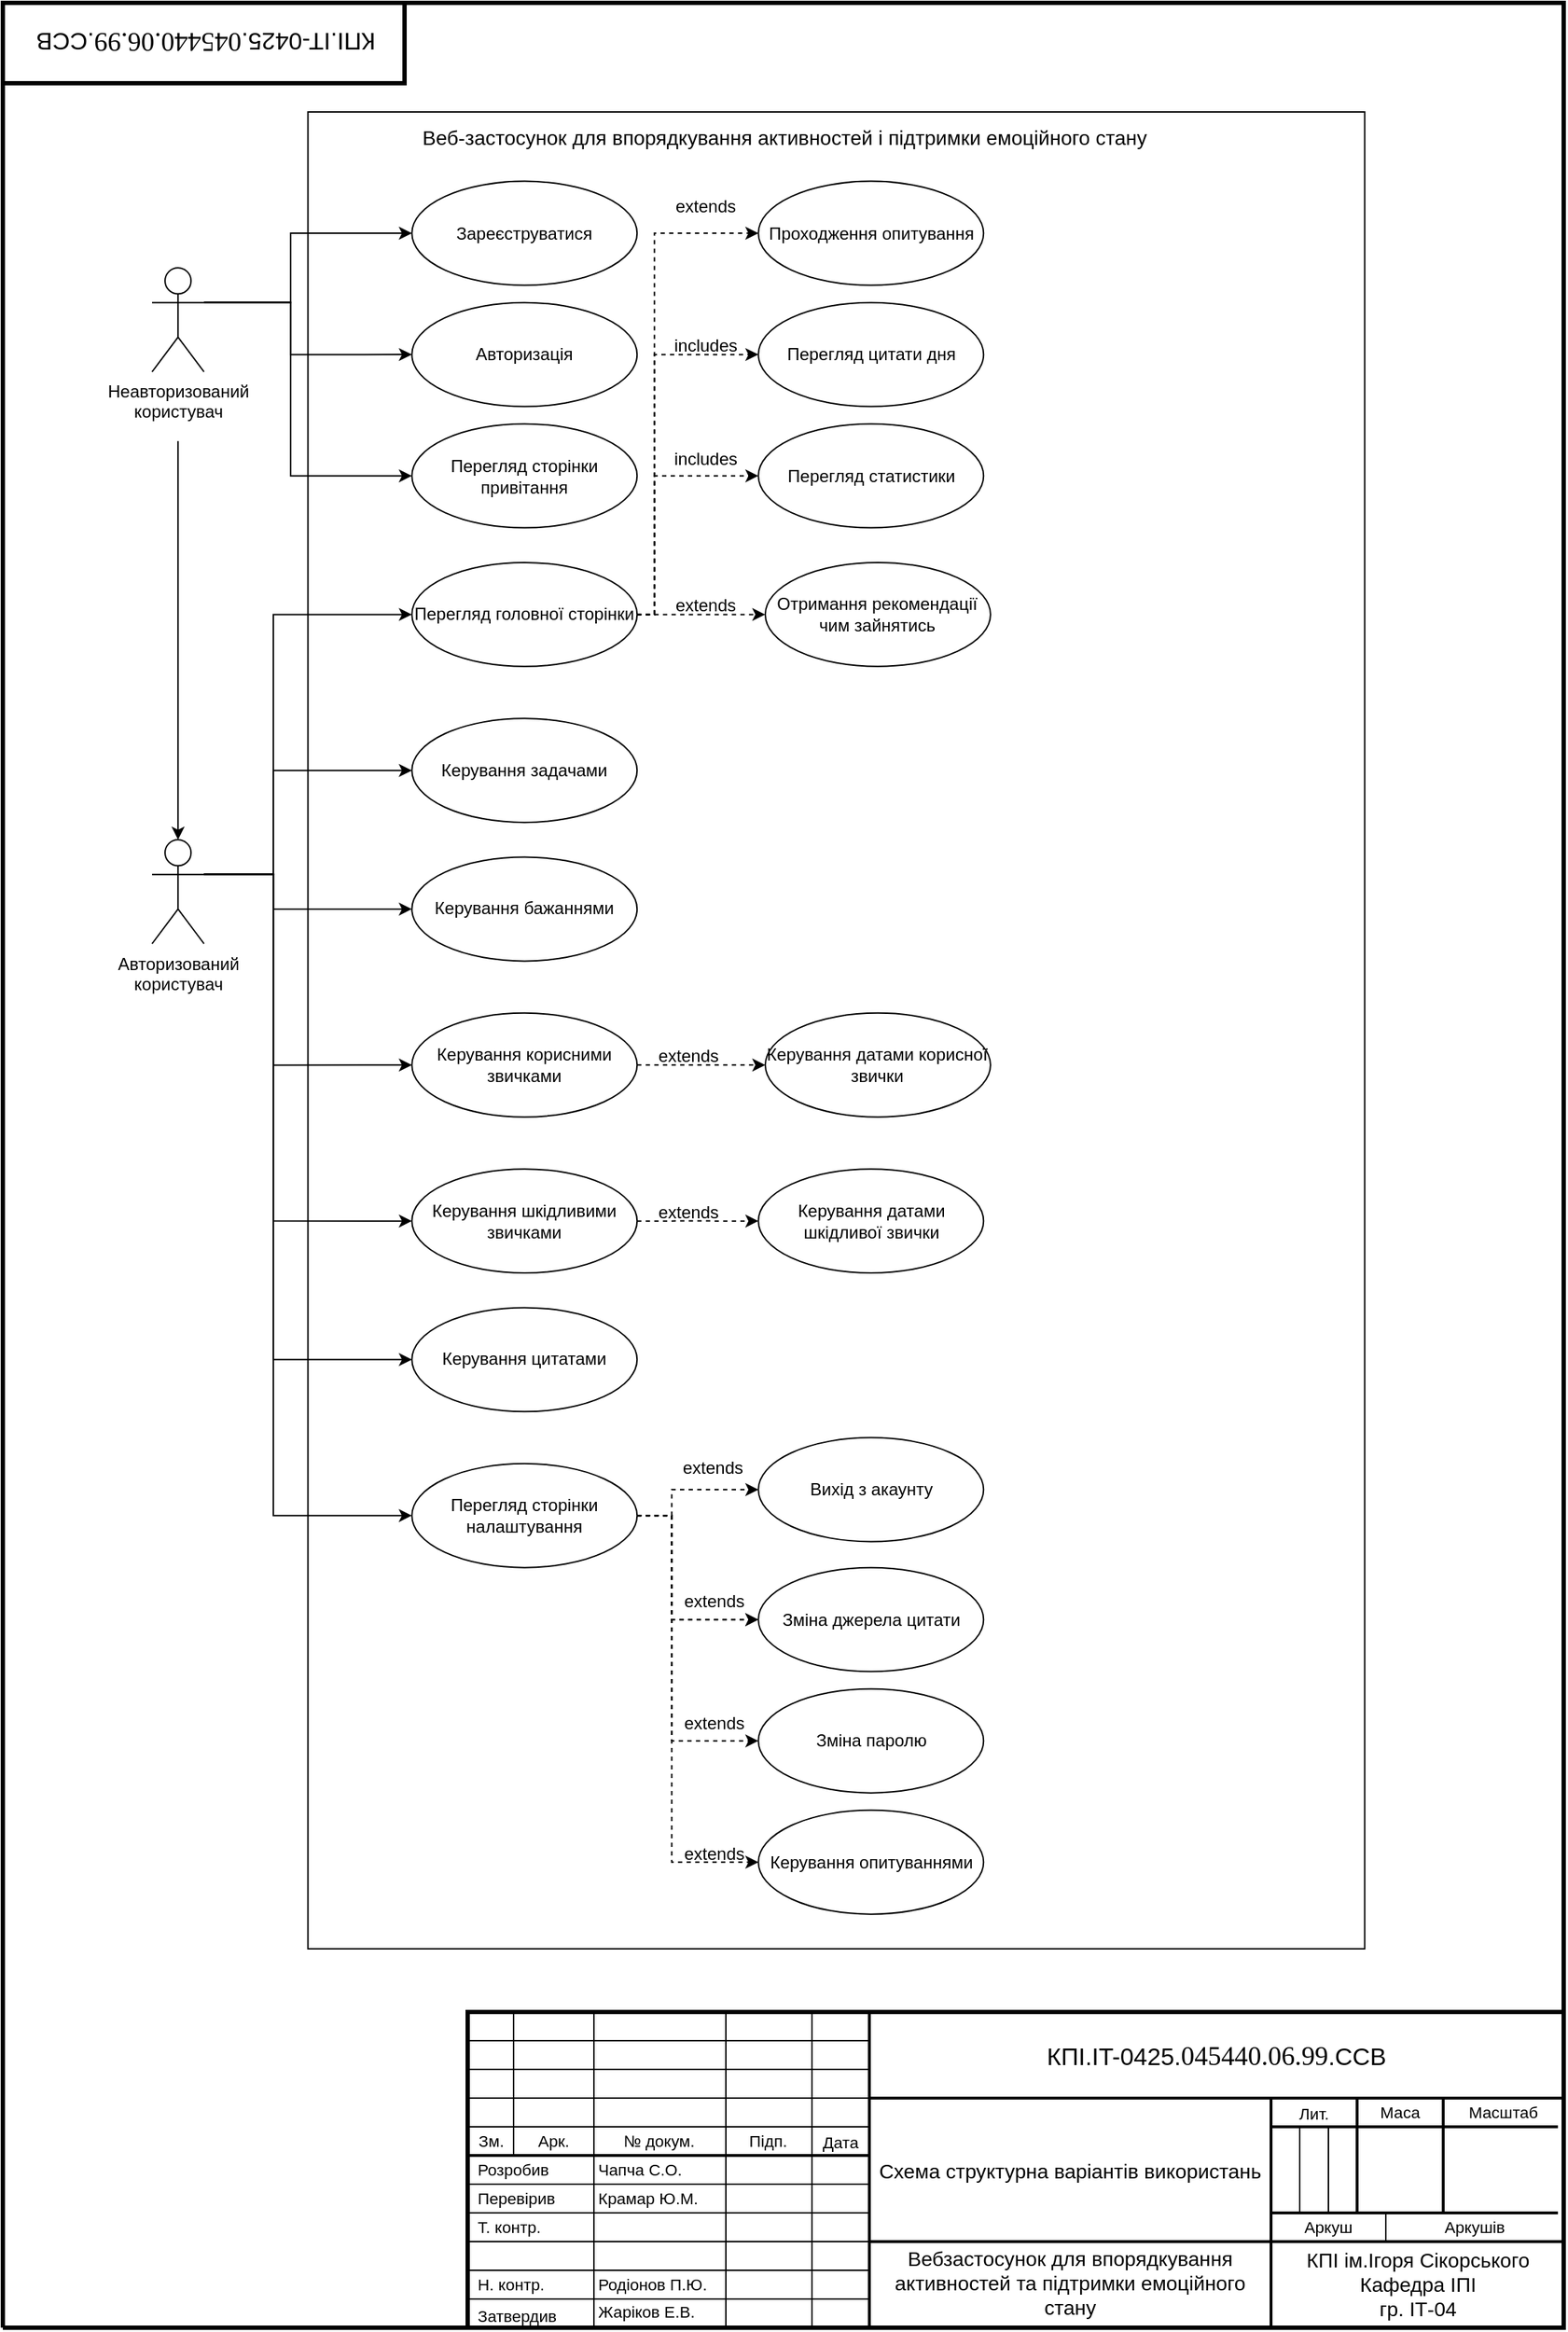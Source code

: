 <mxfile version="24.4.9" type="device">
  <diagram name="Page-1" id="Page-1">
    <mxGraphModel dx="2408" dy="2203" grid="1" gridSize="10" guides="1" tooltips="1" connect="1" arrows="1" fold="1" page="1" pageScale="1" pageWidth="1169" pageHeight="1654" background="#ffffff" math="0" shadow="0">
      <root>
        <mxCell id="0" />
        <mxCell id="1" parent="0" />
        <UserObject label="" tags="Фон" id="QlbCRqY5D0lggtRaTzDb-93">
          <mxCell style="vsdxID=52;fillColor=none;gradientColor=none;shape=stencil(nZBLDoAgDERP0z3SIyjew0SURgSD+Lu9kMZoXLhwN9O+tukAlrNpJg1SzDH4QW/URgNYgZTkjA4UkwJUgGXng+6DX1zLfmoymdXo17xh5zmRJ6Q42BWCfc2oJfdAr+Yv+AP9Cb7OJ3H/2JG1HNGz/84klThPVCc=);strokeColor=#000000;strokeWidth=3;points=[];labelBackgroundColor=none;rounded=0;html=1;whiteSpace=wrap;" parent="1" vertex="1">
            <mxGeometry x="1227" y="14" width="1088" height="1620" as="geometry" />
          </mxCell>
        </UserObject>
        <UserObject label="&lt;div style=&quot;font-size: 1px&quot;&gt;&lt;/div&gt;" tags="Фон" id="2">
          <mxCell style="verticalAlign=middle;align=center;overflow=width;vsdxID=2;fillColor=none;gradientColor=none;shape=stencil(nZBLDoAgDERP0z3SIyjew0SURgSD+Lu9kMZoXLhwN9O+tukAlrNpJg1SzDH4QW/URgNYgZTkjA4UkwJUgGXng+6DX1zLfmoymdXo17xh5zmRJ6Q42BWCfc2oJfdAr+Yv+AP9Cb7OJ3H/2JG1HNGz/84klThPVCc=);strokeColor=#000000;strokeWidth=3;spacingTop=-1;spacingBottom=-1;spacingLeft=-1;spacingRight=-1;points=[];labelBackgroundColor=none;rounded=0;html=1;whiteSpace=wrap;fontStyle=0" parent="1" vertex="1">
            <mxGeometry x="1551" y="1414" width="764" height="220" as="geometry" />
          </mxCell>
        </UserObject>
        <UserObject label="" tags="Фон" id="53">
          <mxCell style="vsdxID=3;edgeStyle=none;startArrow=none;endArrow=none;startSize=5;endSize=5;strokeWidth=2;strokeColor=#000000;spacingTop=-1;spacingBottom=-1;spacingLeft=-1;spacingRight=-1;verticalAlign=middle;html=1;labelBackgroundColor=none;rounded=0;fontStyle=0" parent="1" edge="1">
            <mxGeometry relative="1" as="geometry">
              <Array as="points" />
              <mxPoint x="2315" y="1474" as="sourcePoint" />
              <mxPoint x="1831" y="1474" as="targetPoint" />
            </mxGeometry>
          </mxCell>
        </UserObject>
        <mxCell id="54" value="&lt;div style=&quot;font-size: 1px&quot;&gt;&lt;/div&gt;" style="text;vsdxID=3;edgeStyle=none;startArrow=none;endArrow=none;startSize=5;endSize=5;strokeWidth=2;strokeColor=none;spacingTop=-1;spacingBottom=-1;spacingLeft=-1;spacingRight=-1;verticalAlign=middle;html=1;labelBackgroundColor=none;rounded=0;align=center;overflow=width;fillColor=none;gradientColor=none;whiteSpace=wrap;;html=1;;rotation=0;fontStyle=0" parent="53" vertex="1">
          <mxGeometry width="484" height="1" relative="1" as="geometry">
            <mxPoint x="-242" y="-0.5" as="offset" />
          </mxGeometry>
        </mxCell>
        <UserObject label="" tags="Фон" id="55">
          <mxCell style="vsdxID=4;edgeStyle=none;startArrow=none;endArrow=none;startSize=5;endSize=5;strokeWidth=2;strokeColor=#000000;spacingTop=-1;spacingBottom=-1;spacingLeft=-1;spacingRight=-1;verticalAlign=middle;html=1;labelBackgroundColor=none;rounded=0;fontStyle=0" parent="1" edge="1">
            <mxGeometry relative="1" as="geometry">
              <Array as="points" />
              <mxPoint x="1831" y="1414" as="sourcePoint" />
              <mxPoint x="1831" y="1634" as="targetPoint" />
            </mxGeometry>
          </mxCell>
        </UserObject>
        <mxCell id="56" value="&lt;div style=&quot;font-size: 1px&quot;&gt;&lt;/div&gt;" style="text;vsdxID=4;edgeStyle=none;startArrow=none;endArrow=none;startSize=5;endSize=5;strokeWidth=2;strokeColor=none;spacingTop=-1;spacingBottom=-1;spacingLeft=-1;spacingRight=-1;verticalAlign=middle;html=1;labelBackgroundColor=none;rounded=0;align=center;overflow=width;fillColor=none;gradientColor=none;whiteSpace=wrap;;html=1;;rotation=270;fontStyle=0" parent="55" vertex="1">
          <mxGeometry width="220" height="1" relative="1" as="geometry">
            <mxPoint x="-110" y="-0.5" as="offset" />
          </mxGeometry>
        </mxCell>
        <UserObject label="&lt;div style=&quot;font-size: 1px&quot;&gt;&lt;/div&gt;" tags="Фон" id="57">
          <mxCell style="vsdxID=5;edgeStyle=none;startArrow=none;endArrow=none;startSize=5;endSize=5;strokeWidth=2;strokeColor=#000000;spacingTop=-1;spacingBottom=-1;spacingLeft=-1;spacingRight=-1;verticalAlign=middle;html=1;labelBackgroundColor=none;rounded=0;align=center;overflow=width;fontStyle=0" parent="1" edge="1">
            <mxGeometry relative="1" as="geometry">
              <mxPoint as="offset" />
              <Array as="points" />
              <mxPoint x="1831" y="1574" as="sourcePoint" />
              <mxPoint x="2315" y="1574" as="targetPoint" />
            </mxGeometry>
          </mxCell>
        </UserObject>
        <UserObject label="" tags="Фон" id="58">
          <mxCell style="vsdxID=6;edgeStyle=none;startArrow=none;endArrow=none;startSize=5;endSize=5;strokeWidth=2;strokeColor=#000000;spacingTop=-1;spacingBottom=-1;spacingLeft=-1;spacingRight=-1;verticalAlign=middle;html=1;labelBackgroundColor=none;rounded=0;fontStyle=0" parent="1" edge="1">
            <mxGeometry relative="1" as="geometry">
              <Array as="points" />
              <mxPoint x="2111" y="1474" as="sourcePoint" />
              <mxPoint x="2111" y="1634" as="targetPoint" />
            </mxGeometry>
          </mxCell>
        </UserObject>
        <mxCell id="59" value="&lt;div style=&quot;font-size: 1px&quot;&gt;&lt;/div&gt;" style="text;vsdxID=6;edgeStyle=none;startArrow=none;endArrow=none;startSize=5;endSize=5;strokeWidth=2;strokeColor=none;spacingTop=-1;spacingBottom=-1;spacingLeft=-1;spacingRight=-1;verticalAlign=middle;html=1;labelBackgroundColor=none;rounded=0;align=center;overflow=width;fillColor=none;gradientColor=none;whiteSpace=wrap;;html=1;;rotation=270;fontStyle=0" parent="58" vertex="1">
          <mxGeometry width="160" height="1" relative="1" as="geometry">
            <mxPoint x="-80" y="-0.5" as="offset" />
          </mxGeometry>
        </mxCell>
        <UserObject label="&lt;div style=&quot;font-size: 1px&quot;&gt;&lt;/div&gt;" tags="Фон" id="60">
          <mxCell style="vsdxID=7;edgeStyle=none;startArrow=none;endArrow=none;startSize=5;endSize=5;strokeWidth=2;strokeColor=#000000;spacingTop=-1;spacingBottom=-1;spacingLeft=-1;spacingRight=-1;verticalAlign=middle;html=1;labelBackgroundColor=none;rounded=0;align=center;overflow=width;fontStyle=0" parent="1" edge="1">
            <mxGeometry relative="1" as="geometry">
              <mxPoint as="offset" />
              <Array as="points" />
              <mxPoint x="2111" y="1494" as="sourcePoint" />
              <mxPoint x="2311" y="1494" as="targetPoint" />
            </mxGeometry>
          </mxCell>
        </UserObject>
        <UserObject label="&lt;div style=&quot;font-size: 1px&quot;&gt;&lt;/div&gt;" tags="Фон" id="61">
          <mxCell style="vsdxID=8;edgeStyle=none;startArrow=none;endArrow=none;startSize=5;endSize=5;strokeWidth=2;strokeColor=#000000;spacingTop=-1;spacingBottom=-1;spacingLeft=-1;spacingRight=-1;verticalAlign=middle;html=1;labelBackgroundColor=none;rounded=0;align=center;overflow=width;fontStyle=0" parent="1" edge="1">
            <mxGeometry relative="1" as="geometry">
              <mxPoint as="offset" />
              <Array as="points" />
              <mxPoint x="2111" y="1554" as="sourcePoint" />
              <mxPoint x="2311" y="1554" as="targetPoint" />
            </mxGeometry>
          </mxCell>
        </UserObject>
        <UserObject label="" tags="Фон" id="62">
          <mxCell style="vsdxID=9;edgeStyle=none;startArrow=none;endArrow=none;startSize=5;endSize=5;strokeColor=#000000;spacingTop=-1;spacingBottom=-1;spacingLeft=-1;spacingRight=-1;verticalAlign=middle;html=1;labelBackgroundColor=none;rounded=0;fontStyle=0" parent="1" edge="1">
            <mxGeometry relative="1" as="geometry">
              <Array as="points" />
              <mxPoint x="2131" y="1494" as="sourcePoint" />
              <mxPoint x="2131" y="1554" as="targetPoint" />
            </mxGeometry>
          </mxCell>
        </UserObject>
        <mxCell id="63" value="&lt;div style=&quot;font-size: 1px&quot;&gt;&lt;/div&gt;" style="text;vsdxID=9;edgeStyle=none;startArrow=none;endArrow=none;startSize=5;endSize=5;strokeColor=none;spacingTop=-1;spacingBottom=-1;spacingLeft=-1;spacingRight=-1;verticalAlign=middle;html=1;labelBackgroundColor=none;rounded=0;align=center;overflow=width;fillColor=none;gradientColor=none;whiteSpace=wrap;;html=1;;rotation=270;fontStyle=0" parent="62" vertex="1">
          <mxGeometry width="60" height="1" relative="1" as="geometry">
            <mxPoint x="-30" y="-0.5" as="offset" />
          </mxGeometry>
        </mxCell>
        <UserObject label="" tags="Фон" id="64">
          <mxCell style="vsdxID=10;edgeStyle=none;startArrow=none;endArrow=none;startSize=5;endSize=5;strokeColor=#000000;spacingTop=-1;spacingBottom=-1;spacingLeft=-1;spacingRight=-1;verticalAlign=middle;html=1;labelBackgroundColor=none;rounded=0;fontStyle=0" parent="1" edge="1">
            <mxGeometry relative="1" as="geometry">
              <Array as="points" />
              <mxPoint x="2151" y="1494" as="sourcePoint" />
              <mxPoint x="2151" y="1554" as="targetPoint" />
            </mxGeometry>
          </mxCell>
        </UserObject>
        <mxCell id="65" value="&lt;div style=&quot;font-size: 1px&quot;&gt;&lt;/div&gt;" style="text;vsdxID=10;edgeStyle=none;startArrow=none;endArrow=none;startSize=5;endSize=5;strokeColor=none;spacingTop=-1;spacingBottom=-1;spacingLeft=-1;spacingRight=-1;verticalAlign=middle;html=1;labelBackgroundColor=none;rounded=0;align=center;overflow=width;fillColor=none;gradientColor=none;whiteSpace=wrap;;html=1;;rotation=270;fontStyle=0" parent="64" vertex="1">
          <mxGeometry width="60" height="1" relative="1" as="geometry">
            <mxPoint x="-30" y="-0.5" as="offset" />
          </mxGeometry>
        </mxCell>
        <UserObject label="" tags="Фон" id="66">
          <mxCell style="vsdxID=11;edgeStyle=none;startArrow=none;endArrow=none;startSize=5;endSize=5;strokeWidth=2;strokeColor=#000000;spacingTop=-1;spacingBottom=-1;spacingLeft=-1;spacingRight=-1;verticalAlign=middle;html=1;labelBackgroundColor=none;rounded=0;fontStyle=0" parent="1" edge="1">
            <mxGeometry relative="1" as="geometry">
              <Array as="points" />
              <mxPoint x="2171" y="1474" as="sourcePoint" />
              <mxPoint x="2171" y="1554" as="targetPoint" />
            </mxGeometry>
          </mxCell>
        </UserObject>
        <mxCell id="67" value="&lt;div style=&quot;font-size: 1px&quot;&gt;&lt;/div&gt;" style="text;vsdxID=11;edgeStyle=none;startArrow=none;endArrow=none;startSize=5;endSize=5;strokeWidth=2;strokeColor=none;spacingTop=-1;spacingBottom=-1;spacingLeft=-1;spacingRight=-1;verticalAlign=middle;html=1;labelBackgroundColor=none;rounded=0;align=center;overflow=width;fillColor=none;gradientColor=none;whiteSpace=wrap;;html=1;;rotation=270;fontStyle=0" parent="66" vertex="1">
          <mxGeometry width="80" height="1" relative="1" as="geometry">
            <mxPoint x="-40" y="-0.5" as="offset" />
          </mxGeometry>
        </mxCell>
        <UserObject label="" tags="Фон" id="68">
          <mxCell style="vsdxID=12;edgeStyle=none;startArrow=none;endArrow=none;startSize=5;endSize=5;strokeWidth=2;strokeColor=#000000;spacingTop=-1;spacingBottom=-1;spacingLeft=-1;spacingRight=-1;verticalAlign=middle;html=1;labelBackgroundColor=none;rounded=0;fontStyle=0" parent="1" edge="1">
            <mxGeometry relative="1" as="geometry">
              <Array as="points" />
              <mxPoint x="2231" y="1474" as="sourcePoint" />
              <mxPoint x="2231" y="1554" as="targetPoint" />
            </mxGeometry>
          </mxCell>
        </UserObject>
        <mxCell id="69" value="&lt;div style=&quot;font-size: 1px&quot;&gt;&lt;/div&gt;" style="text;vsdxID=12;edgeStyle=none;startArrow=none;endArrow=none;startSize=5;endSize=5;strokeWidth=2;strokeColor=none;spacingTop=-1;spacingBottom=-1;spacingLeft=-1;spacingRight=-1;verticalAlign=middle;html=1;labelBackgroundColor=none;rounded=0;align=center;overflow=width;fillColor=none;gradientColor=none;whiteSpace=wrap;;html=1;;rotation=270;fontStyle=0" parent="68" vertex="1">
          <mxGeometry width="80" height="1" relative="1" as="geometry">
            <mxPoint x="-40" y="-0.5" as="offset" />
          </mxGeometry>
        </mxCell>
        <UserObject label="" tags="Фон" id="70">
          <mxCell style="vsdxID=13;edgeStyle=none;startArrow=none;endArrow=none;startSize=5;endSize=5;strokeColor=#000000;spacingTop=-1;spacingBottom=-1;spacingLeft=-1;spacingRight=-1;verticalAlign=middle;html=1;labelBackgroundColor=none;rounded=0;fontStyle=0" parent="1" edge="1">
            <mxGeometry relative="1" as="geometry">
              <Array as="points" />
              <mxPoint x="2191" y="1554" as="sourcePoint" />
              <mxPoint x="2191" y="1574" as="targetPoint" />
            </mxGeometry>
          </mxCell>
        </UserObject>
        <mxCell id="71" value="&lt;div style=&quot;font-size: 1px&quot;&gt;&lt;/div&gt;" style="text;vsdxID=13;edgeStyle=none;startArrow=none;endArrow=none;startSize=5;endSize=5;strokeColor=none;spacingTop=-1;spacingBottom=-1;spacingLeft=-1;spacingRight=-1;verticalAlign=middle;html=1;labelBackgroundColor=none;rounded=0;align=center;overflow=width;fillColor=none;gradientColor=none;whiteSpace=wrap;;html=1;;rotation=270;fontStyle=0" parent="70" vertex="1">
          <mxGeometry width="20" height="1" relative="1" as="geometry">
            <mxPoint x="-10" y="-0.5" as="offset" />
          </mxGeometry>
        </mxCell>
        <UserObject label="" tags="Фон" id="72">
          <mxCell style="vsdxID=14;edgeStyle=none;startArrow=none;endArrow=none;startSize=5;endSize=5;strokeColor=#000000;spacingTop=-1;spacingBottom=-1;spacingLeft=-1;spacingRight=-1;verticalAlign=middle;html=1;labelBackgroundColor=none;rounded=0;fontStyle=0" parent="1" edge="1">
            <mxGeometry relative="1" as="geometry">
              <Array as="points" />
              <mxPoint x="1791" y="1414" as="sourcePoint" />
              <mxPoint x="1791" y="1634" as="targetPoint" />
            </mxGeometry>
          </mxCell>
        </UserObject>
        <mxCell id="73" value="&lt;div style=&quot;font-size: 1px&quot;&gt;&lt;/div&gt;" style="text;vsdxID=14;edgeStyle=none;startArrow=none;endArrow=none;startSize=5;endSize=5;strokeColor=none;spacingTop=-1;spacingBottom=-1;spacingLeft=-1;spacingRight=-1;verticalAlign=middle;html=1;labelBackgroundColor=none;rounded=0;align=center;overflow=width;fillColor=none;gradientColor=none;whiteSpace=wrap;;html=1;;rotation=270;fontStyle=0" parent="72" vertex="1">
          <mxGeometry width="220" height="1" relative="1" as="geometry">
            <mxPoint x="-110" y="-0.5" as="offset" />
          </mxGeometry>
        </mxCell>
        <UserObject label="" tags="Фон" id="74">
          <mxCell style="vsdxID=15;edgeStyle=none;startArrow=none;endArrow=none;startSize=5;endSize=5;strokeColor=#000000;spacingTop=-1;spacingBottom=-1;spacingLeft=-1;spacingRight=-1;verticalAlign=middle;html=1;labelBackgroundColor=none;rounded=0;fontStyle=0" parent="1" edge="1">
            <mxGeometry relative="1" as="geometry">
              <Array as="points" />
              <mxPoint x="1731" y="1414" as="sourcePoint" />
              <mxPoint x="1731" y="1634" as="targetPoint" />
            </mxGeometry>
          </mxCell>
        </UserObject>
        <mxCell id="75" value="&lt;div style=&quot;font-size: 1px&quot;&gt;&lt;/div&gt;" style="text;vsdxID=15;edgeStyle=none;startArrow=none;endArrow=none;startSize=5;endSize=5;strokeColor=none;spacingTop=-1;spacingBottom=-1;spacingLeft=-1;spacingRight=-1;verticalAlign=middle;html=1;labelBackgroundColor=none;rounded=0;align=center;overflow=width;fillColor=none;gradientColor=none;whiteSpace=wrap;;html=1;;rotation=270;fontStyle=0" parent="74" vertex="1">
          <mxGeometry width="220" height="1" relative="1" as="geometry">
            <mxPoint x="-110" y="-0.5" as="offset" />
          </mxGeometry>
        </mxCell>
        <UserObject label="" tags="Фон" id="76">
          <mxCell style="vsdxID=16;edgeStyle=none;startArrow=none;endArrow=none;startSize=5;endSize=5;strokeColor=#000000;spacingTop=-1;spacingBottom=-1;spacingLeft=-1;spacingRight=-1;verticalAlign=middle;html=1;labelBackgroundColor=none;rounded=0;fontStyle=0" parent="1" edge="1">
            <mxGeometry relative="1" as="geometry">
              <Array as="points" />
              <mxPoint x="1639" y="1414" as="sourcePoint" />
              <mxPoint x="1639" y="1634" as="targetPoint" />
            </mxGeometry>
          </mxCell>
        </UserObject>
        <mxCell id="77" value="&lt;div style=&quot;font-size: 1px&quot;&gt;&lt;/div&gt;" style="text;vsdxID=16;edgeStyle=none;startArrow=none;endArrow=none;startSize=5;endSize=5;strokeColor=none;spacingTop=-1;spacingBottom=-1;spacingLeft=-1;spacingRight=-1;verticalAlign=middle;html=1;labelBackgroundColor=none;rounded=0;align=center;overflow=width;fillColor=none;gradientColor=none;whiteSpace=wrap;;html=1;;rotation=270;fontStyle=0" parent="76" vertex="1">
          <mxGeometry width="220" height="1" relative="1" as="geometry">
            <mxPoint x="-110" y="-0.5" as="offset" />
          </mxGeometry>
        </mxCell>
        <UserObject label="" tags="Фон" id="78">
          <mxCell style="vsdxID=17;edgeStyle=none;startArrow=none;endArrow=none;startSize=5;endSize=5;strokeColor=#000000;spacingTop=-1;spacingBottom=-1;spacingLeft=-1;spacingRight=-1;verticalAlign=middle;html=1;labelBackgroundColor=none;rounded=0;fontStyle=0" parent="1" edge="1">
            <mxGeometry relative="1" as="geometry">
              <Array as="points" />
              <mxPoint x="1583" y="1414" as="sourcePoint" />
              <mxPoint x="1583" y="1514" as="targetPoint" />
            </mxGeometry>
          </mxCell>
        </UserObject>
        <mxCell id="79" value="&lt;div style=&quot;font-size: 1px&quot;&gt;&lt;/div&gt;" style="text;vsdxID=17;edgeStyle=none;startArrow=none;endArrow=none;startSize=5;endSize=5;strokeColor=none;spacingTop=-1;spacingBottom=-1;spacingLeft=-1;spacingRight=-1;verticalAlign=middle;html=1;labelBackgroundColor=none;rounded=0;align=center;overflow=width;fillColor=none;gradientColor=none;whiteSpace=wrap;;html=1;;rotation=270;fontStyle=0" parent="78" vertex="1">
          <mxGeometry width="100" height="1" relative="1" as="geometry">
            <mxPoint x="-50" y="-0.5" as="offset" />
          </mxGeometry>
        </mxCell>
        <UserObject label="&lt;div style=&quot;font-size: 1px&quot;&gt;&lt;/div&gt;" tags="Фон" id="80">
          <mxCell style="vsdxID=18;edgeStyle=none;startArrow=none;endArrow=none;startSize=5;endSize=5;strokeColor=#000000;spacingTop=-1;spacingBottom=-1;spacingLeft=-1;spacingRight=-1;verticalAlign=middle;html=1;labelBackgroundColor=none;rounded=0;align=center;overflow=width;fontStyle=0" parent="1" edge="1">
            <mxGeometry relative="1" as="geometry">
              <mxPoint as="offset" />
              <Array as="points" />
              <mxPoint x="1551" y="1434" as="sourcePoint" />
              <mxPoint x="1831" y="1434" as="targetPoint" />
            </mxGeometry>
          </mxCell>
        </UserObject>
        <UserObject label="&lt;div style=&quot;font-size: 1px&quot;&gt;&lt;/div&gt;" tags="Фон" id="81">
          <mxCell style="vsdxID=19;edgeStyle=none;startArrow=none;endArrow=none;startSize=5;endSize=5;strokeColor=#000000;spacingTop=-1;spacingBottom=-1;spacingLeft=-1;spacingRight=-1;verticalAlign=middle;html=1;labelBackgroundColor=none;rounded=0;align=center;overflow=width;fontStyle=0" parent="1" edge="1">
            <mxGeometry relative="1" as="geometry">
              <mxPoint as="offset" />
              <Array as="points" />
              <mxPoint x="1551" y="1454" as="sourcePoint" />
              <mxPoint x="1831" y="1454" as="targetPoint" />
            </mxGeometry>
          </mxCell>
        </UserObject>
        <UserObject label="&lt;div style=&quot;font-size: 1px&quot;&gt;&lt;/div&gt;" tags="Фон" id="82">
          <mxCell style="vsdxID=20;edgeStyle=none;startArrow=none;endArrow=none;startSize=5;endSize=5;strokeColor=#000000;spacingTop=-1;spacingBottom=-1;spacingLeft=-1;spacingRight=-1;verticalAlign=middle;html=1;labelBackgroundColor=none;rounded=0;align=center;overflow=width;fontStyle=0" parent="1" edge="1">
            <mxGeometry relative="1" as="geometry">
              <mxPoint as="offset" />
              <Array as="points" />
              <mxPoint x="1551" y="1474" as="sourcePoint" />
              <mxPoint x="1831" y="1474" as="targetPoint" />
            </mxGeometry>
          </mxCell>
        </UserObject>
        <UserObject label="&lt;div style=&quot;font-size: 1px&quot;&gt;&lt;/div&gt;" tags="Фон" id="83">
          <mxCell style="vsdxID=21;edgeStyle=none;startArrow=none;endArrow=none;startSize=5;endSize=5;strokeColor=#000000;spacingTop=-1;spacingBottom=-1;spacingLeft=-1;spacingRight=-1;verticalAlign=middle;html=1;labelBackgroundColor=none;rounded=0;align=center;overflow=width;fontStyle=0" parent="1" edge="1">
            <mxGeometry relative="1" as="geometry">
              <mxPoint as="offset" />
              <Array as="points" />
              <mxPoint x="1551" y="1494" as="sourcePoint" />
              <mxPoint x="1831" y="1494" as="targetPoint" />
            </mxGeometry>
          </mxCell>
        </UserObject>
        <UserObject label="" tags="Фон" id="84">
          <mxCell style="vsdxID=22;edgeStyle=none;startArrow=none;endArrow=none;startSize=5;endSize=5;strokeWidth=2;strokeColor=#000000;spacingTop=-1;spacingBottom=-1;spacingLeft=-1;spacingRight=-1;verticalAlign=middle;html=1;labelBackgroundColor=none;rounded=0;fontStyle=0" parent="1" edge="1">
            <mxGeometry relative="1" as="geometry">
              <Array as="points" />
              <mxPoint x="1831" y="1514" as="sourcePoint" />
              <mxPoint x="1551" y="1514" as="targetPoint" />
            </mxGeometry>
          </mxCell>
        </UserObject>
        <mxCell id="85" value="&lt;div style=&quot;font-size: 1px&quot;&gt;&lt;/div&gt;" style="text;vsdxID=22;edgeStyle=none;startArrow=none;endArrow=none;startSize=5;endSize=5;strokeWidth=2;strokeColor=none;spacingTop=-1;spacingBottom=-1;spacingLeft=-1;spacingRight=-1;verticalAlign=middle;html=1;labelBackgroundColor=none;rounded=0;align=center;overflow=width;fillColor=none;gradientColor=none;whiteSpace=wrap;;html=1;;rotation=0;fontStyle=0" parent="84" vertex="1">
          <mxGeometry width="280" height="1" relative="1" as="geometry">
            <mxPoint x="-140" y="-0.5" as="offset" />
          </mxGeometry>
        </mxCell>
        <UserObject label="" tags="Фон" id="87">
          <mxCell style="vsdxID=24;edgeStyle=none;startArrow=none;endArrow=none;startSize=5;endSize=5;strokeColor=#000000;spacingTop=-1;spacingBottom=-1;spacingLeft=-1;spacingRight=-1;verticalAlign=middle;html=1;labelBackgroundColor=none;rounded=0;fontStyle=0" parent="1" edge="1">
            <mxGeometry relative="1" as="geometry">
              <Array as="points" />
              <mxPoint x="1831" y="1554" as="sourcePoint" />
              <mxPoint x="1551" y="1554" as="targetPoint" />
            </mxGeometry>
          </mxCell>
        </UserObject>
        <mxCell id="88" value="&lt;div style=&quot;font-size: 1px&quot;&gt;&lt;/div&gt;" style="text;vsdxID=24;edgeStyle=none;startArrow=none;endArrow=none;startSize=5;endSize=5;strokeColor=none;spacingTop=-1;spacingBottom=-1;spacingLeft=-1;spacingRight=-1;verticalAlign=middle;html=1;labelBackgroundColor=none;rounded=0;align=center;overflow=width;fillColor=none;gradientColor=none;whiteSpace=wrap;;html=1;;rotation=0;fontStyle=0" parent="87" vertex="1">
          <mxGeometry width="280" height="1" relative="1" as="geometry">
            <mxPoint x="-140" y="-0.5" as="offset" />
          </mxGeometry>
        </mxCell>
        <UserObject label="&lt;div style=&quot;font-size: 1px&quot;&gt;&lt;/div&gt;" tags="Фон" id="89">
          <mxCell style="vsdxID=25;edgeStyle=none;startArrow=none;endArrow=none;startSize=5;endSize=5;strokeColor=#000000;spacingTop=-1;spacingBottom=-1;spacingLeft=-1;spacingRight=-1;verticalAlign=middle;html=1;labelBackgroundColor=none;rounded=0;align=center;overflow=width;fontStyle=0" parent="1" edge="1">
            <mxGeometry relative="1" as="geometry">
              <mxPoint as="offset" />
              <Array as="points" />
              <mxPoint x="1551" y="1574" as="sourcePoint" />
              <mxPoint x="1831" y="1574" as="targetPoint" />
            </mxGeometry>
          </mxCell>
        </UserObject>
        <UserObject label="" tags="Фон" id="90">
          <mxCell style="vsdxID=26;edgeStyle=none;startArrow=none;endArrow=none;startSize=5;endSize=5;strokeColor=#000000;spacingTop=-1;spacingBottom=-1;spacingLeft=-1;spacingRight=-1;verticalAlign=middle;html=1;labelBackgroundColor=none;rounded=0;fontStyle=0" parent="1" edge="1">
            <mxGeometry relative="1" as="geometry">
              <Array as="points" />
              <mxPoint x="1831" y="1594" as="sourcePoint" />
              <mxPoint x="1551" y="1594" as="targetPoint" />
            </mxGeometry>
          </mxCell>
        </UserObject>
        <mxCell id="91" value="&lt;div style=&quot;font-size: 1px&quot;&gt;&lt;/div&gt;" style="text;vsdxID=26;edgeStyle=none;startArrow=none;endArrow=none;startSize=5;endSize=5;strokeColor=none;spacingTop=-1;spacingBottom=-1;spacingLeft=-1;spacingRight=-1;verticalAlign=middle;html=1;labelBackgroundColor=none;rounded=0;align=center;overflow=width;fillColor=none;gradientColor=none;whiteSpace=wrap;;html=1;;rotation=0;fontStyle=0" parent="90" vertex="1">
          <mxGeometry width="280" height="1" relative="1" as="geometry">
            <mxPoint x="-140" y="-0.5" as="offset" />
          </mxGeometry>
        </mxCell>
        <UserObject label="&lt;div style=&quot;font-size: 1px&quot;&gt;&lt;font style=&quot;font-size: 14.11px; font-family: Arial; direction: ltr; letter-spacing: 0px; line-height: 120%; opacity: 1;&quot;&gt;&lt;span&gt;Вебзастосунок для впорядкування активностей та підтримки емоційного стану&lt;br&gt;&lt;/span&gt;&lt;/font&gt;&lt;/div&gt;" tags="Фон" id="3">
          <mxCell style="verticalAlign=middle;align=center;overflow=width;vsdxID=28;fillColor=none;gradientColor=none;shape=stencil(nZBLDoAgDERP0z3SIyjew0SURgSD+Lu9kMZoXLhwN9O+tukAlrNpJg1SzDH4QW/URgNYgZTkjA4UkwJUgGXng+6DX1zLfmoymdXo17xh5zmRJ6Q42BWCfc2oJfdAr+Yv+AP9Cb7OJ3H/2JG1HNGz/84klThPVCc=);strokeColor=none;spacingTop=-1;spacingBottom=-1;spacingLeft=-1;spacingRight=-1;points=[];labelBackgroundColor=none;rounded=0;html=1;whiteSpace=wrap;fontStyle=0;fontColor=default;" parent="1" vertex="1">
            <mxGeometry x="1831" y="1574" width="280" height="57" as="geometry" />
          </mxCell>
        </UserObject>
        <UserObject label="&lt;div style=&quot;font-size: 1px&quot;&gt;&lt;p style=&quot;text-align:center;margin-left:0;margin-right:0;margin-top:0px;margin-bottom:0px;text-indent:0;vertical-align:middle;direction:ltr;&quot;&gt;&lt;font style=&quot;font-size: 16.93px; font-family: Arial; direction: ltr; letter-spacing: 0px; line-height: 120%; opacity: 1;&quot;&gt;&lt;span&gt;КПІ.ІT-0425.&lt;/span&gt;&lt;/font&gt;&lt;font style=&quot;font-size: 16.93px; font-family: Arial; direction: ltr; letter-spacing: 0px; line-height: 120%; opacity: 1;&quot;&gt;&lt;span lang=&quot;UK&quot; style=&quot;font-size:14.0pt;line-height:&lt;br/&gt;150%;font-family:&amp;quot;Times New Roman&amp;quot;,serif;mso-fareast-font-family:&amp;quot;Times New Roman&amp;quot;;&lt;br/&gt;mso-ansi-language:UK;mso-fareast-language:ZH-CN;mso-bidi-language:HI&quot;&gt;0&lt;/span&gt;&lt;span lang=&quot;RU&quot; style=&quot;font-size:14.0pt;line-height:150%;font-family:&amp;quot;Times New Roman&amp;quot;,serif;&lt;br/&gt;mso-fareast-font-family:&amp;quot;Times New Roman&amp;quot;;mso-ansi-language:RU;mso-fareast-language:&lt;br/&gt;ZH-CN;mso-bidi-language:HI&quot;&gt;45440&lt;/span&gt;&lt;span lang=&quot;UK&quot; style=&quot;font-size:14.0pt;&lt;br/&gt;line-height:150%;font-family:&amp;quot;Times New Roman&amp;quot;,serif;mso-fareast-font-family:&lt;br/&gt;&amp;quot;Times New Roman&amp;quot;;mso-ansi-language:UK;mso-fareast-language:EN-US;mso-bidi-language:&lt;br/&gt;AR-SA&quot;&gt;.06.99&lt;/span&gt;&lt;span&gt;.&lt;/span&gt;&lt;/font&gt;&lt;font style=&quot;font-size: 16.93px; font-family: Arial; direction: ltr; letter-spacing: 0px; line-height: 120%; opacity: 1;&quot;&gt;&lt;span&gt;ССВ&lt;/span&gt;&lt;/font&gt;&lt;font style=&quot;font-size: 16.93px; font-family: Arial; direction: ltr; letter-spacing: 0px; line-height: 120%; opacity: 1;&quot;&gt;&lt;span&gt;&lt;br&gt;&lt;/span&gt;&lt;/font&gt;&lt;/p&gt;&lt;/div&gt;" tags="Фон" id="4">
          <mxCell style="verticalAlign=middle;align=center;overflow=width;vsdxID=29;fillColor=none;gradientColor=none;shape=stencil(nZBLDoAgDERP0z3SIyjew0SURgSD+Lu9kMZoXLhwN9O+tukAlrNpJg1SzDH4QW/URgNYgZTkjA4UkwJUgGXng+6DX1zLfmoymdXo17xh5zmRJ6Q42BWCfc2oJfdAr+Yv+AP9Cb7OJ3H/2JG1HNGz/84klThPVCc=);strokeColor=none;spacingTop=-1;spacingBottom=-1;spacingLeft=-1;spacingRight=-1;points=[];labelBackgroundColor=none;rounded=0;html=1;whiteSpace=wrap;fontStyle=0;fontColor=default;" parent="1" vertex="1">
            <mxGeometry x="1831" y="1414" width="484" height="60" as="geometry" />
          </mxCell>
        </UserObject>
        <UserObject label="&lt;div style=&quot;font-size: 1px&quot;&gt;&lt;font style=&quot;font-size: 14.11px; font-family: Arial; direction: ltr; letter-spacing: 0px; line-height: 120%; opacity: 1;&quot;&gt;&lt;span&gt;Схема структурна варіантів використань&lt;br&gt;&lt;/span&gt;&lt;/font&gt;&lt;/div&gt;" tags="Фон" id="5">
          <mxCell style="verticalAlign=middle;align=center;overflow=width;vsdxID=30;fillColor=none;gradientColor=none;shape=stencil(nZBLDoAgDERP0z3SIyjew0SURgSD+Lu9kMZoXLhwN9O+tukAlrNpJg1SzDH4QW/URgNYgZTkjA4UkwJUgGXng+6DX1zLfmoymdXo17xh5zmRJ6Q42BWCfc2oJfdAr+Yv+AP9Cb7OJ3H/2JG1HNGz/84klThPVCc=);strokeColor=none;spacingTop=-1;spacingBottom=-1;spacingLeft=-1;spacingRight=-1;points=[];labelBackgroundColor=none;rounded=0;html=1;whiteSpace=wrap;fontStyle=0;fontColor=default;" parent="1" vertex="1">
            <mxGeometry x="1831" y="1476" width="280" height="98" as="geometry" />
          </mxCell>
        </UserObject>
        <UserObject label="&lt;div style=&quot;font-size: 1px&quot;&gt;&lt;font style=&quot;font-size:11.29px;font-family:Arial;color:#000000;direction:ltr;letter-spacing:0px;line-height:120%;opacity:1&quot;&gt;&lt;span&gt;Лит.&lt;br&gt;&lt;/span&gt;&lt;/font&gt;&lt;/div&gt;" tags="Фон" id="6">
          <mxCell style="verticalAlign=middle;align=center;overflow=width;vsdxID=31;fillColor=none;gradientColor=none;shape=stencil(nZBLDoAgDERP0z3SIyjew0SURgSD+Lu9kMZoXLhwN9O+tukAlrNpJg1SzDH4QW/URgNYgZTkjA4UkwJUgGXng+6DX1zLfmoymdXo17xh5zmRJ6Q42BWCfc2oJfdAr+Yv+AP9Cb7OJ3H/2JG1HNGz/84klThPVCc=);strokeColor=none;spacingTop=-1;spacingBottom=-1;spacingLeft=-1;spacingRight=-1;points=[];labelBackgroundColor=none;rounded=0;html=1;whiteSpace=wrap;fontStyle=0" parent="1" vertex="1">
            <mxGeometry x="2111" y="1474" width="60" height="21" as="geometry" />
          </mxCell>
        </UserObject>
        <UserObject label="&lt;div style=&quot;font-size: 1px&quot;&gt;&lt;font style=&quot;font-size:11.29px;font-family:Arial;color:#000000;direction:ltr;letter-spacing:0px;line-height:120%;opacity:1&quot;&gt;&lt;span&gt;Маса&lt;br&gt;&lt;/span&gt;&lt;/font&gt;&lt;/div&gt;" tags="Фон" id="7">
          <mxCell style="verticalAlign=middle;align=center;overflow=width;vsdxID=32;fillColor=none;gradientColor=none;shape=stencil(nZBLDoAgDERP0z3SIyjew0SURgSD+Lu9kMZoXLhwN9O+tukAlrNpJg1SzDH4QW/URgNYgZTkjA4UkwJUgGXng+6DX1zLfmoymdXo17xh5zmRJ6Q42BWCfc2oJfdAr+Yv+AP9Cb7OJ3H/2JG1HNGz/84klThPVCc=);strokeColor=none;spacingTop=-1;spacingBottom=-1;spacingLeft=-1;spacingRight=-1;points=[];labelBackgroundColor=none;rounded=0;html=1;whiteSpace=wrap;fontStyle=0" parent="1" vertex="1">
            <mxGeometry x="2171" y="1474" width="60" height="20" as="geometry" />
          </mxCell>
        </UserObject>
        <UserObject label="&lt;div style=&quot;font-size: 1px&quot;&gt;&lt;font style=&quot;font-size:11.29px;font-family:Arial;color:#000000;direction:ltr;letter-spacing:0px;line-height:120%;opacity:1&quot;&gt;&lt;span&gt;Масштаб&lt;br&gt;&lt;/span&gt;&lt;/font&gt;&lt;/div&gt;" tags="Фон" id="8">
          <mxCell style="verticalAlign=middle;align=center;overflow=width;vsdxID=33;fillColor=none;gradientColor=none;shape=stencil(nZBLDoAgDERP0z3SIyjew0SURgSD+Lu9kMZoXLhwN9O+tukAlrNpJg1SzDH4QW/URgNYgZTkjA4UkwJUgGXng+6DX1zLfmoymdXo17xh5zmRJ6Q42BWCfc2oJfdAr+Yv+AP9Cb7OJ3H/2JG1HNGz/84klThPVCc=);strokeColor=none;spacingTop=-1;spacingBottom=-1;spacingLeft=-1;spacingRight=-1;points=[];labelBackgroundColor=none;rounded=0;html=1;whiteSpace=wrap;fontStyle=0" parent="1" vertex="1">
            <mxGeometry x="2231" y="1474" width="84" height="20" as="geometry" />
          </mxCell>
        </UserObject>
        <UserObject label="&lt;div style=&quot;font-size: 1px&quot;&gt;&lt;font style=&quot;font-size:11.29px;font-family:Arial;color:#000000;direction:ltr;letter-spacing:0px;line-height:120%;opacity:1&quot;&gt;&lt;span&gt;Аркуш&lt;br&gt;&lt;/span&gt;&lt;/font&gt;&lt;/div&gt;" tags="Фон" id="10">
          <mxCell style="verticalAlign=middle;align=center;overflow=width;vsdxID=35;fillColor=none;gradientColor=none;shape=stencil(nZBLDoAgDERP0z3SIyjew0SURgSD+Lu9kMZoXLhwN9O+tukAlrNpJg1SzDH4QW/URgNYgZTkjA4UkwJUgGXng+6DX1zLfmoymdXo17xh5zmRJ6Q42BWCfc2oJfdAr+Yv+AP9Cb7OJ3H/2JG1HNGz/84klThPVCc=);strokeColor=none;spacingTop=-1;spacingBottom=-1;spacingLeft=-1;spacingRight=-1;points=[];labelBackgroundColor=none;rounded=0;html=1;whiteSpace=wrap;fontStyle=0" parent="1" vertex="1">
            <mxGeometry x="2111" y="1554" width="80" height="20" as="geometry" />
          </mxCell>
        </UserObject>
        <UserObject label="&lt;div style=&quot;font-size: 1px&quot;&gt;&lt;font style=&quot;font-size:11.29px;font-family:Arial;color:#000000;direction:ltr;letter-spacing:0px;line-height:120%;opacity:1&quot;&gt;&lt;span&gt;Аркушів&lt;br&gt;&lt;/span&gt;&lt;/font&gt;&lt;/div&gt;" tags="Фон" id="11">
          <mxCell style="verticalAlign=middle;align=center;overflow=width;vsdxID=36;fillColor=none;gradientColor=none;shape=stencil(nZBLDoAgDERP0z3SIyjew0SURgSD+Lu9kMZoXLhwN9O+tukAlrNpJg1SzDH4QW/URgNYgZTkjA4UkwJUgGXng+6DX1zLfmoymdXo17xh5zmRJ6Q42BWCfc2oJfdAr+Yv+AP9Cb7OJ3H/2JG1HNGz/84klThPVCc=);strokeColor=none;spacingTop=-1;spacingBottom=-1;spacingLeft=-1;spacingRight=-1;points=[];labelBackgroundColor=none;rounded=0;html=1;whiteSpace=wrap;fontStyle=0" parent="1" vertex="1">
            <mxGeometry x="2191" y="1554" width="124" height="20" as="geometry" />
          </mxCell>
        </UserObject>
        <UserObject label="&lt;div style=&quot;font-size: 1px&quot;&gt;&lt;p style=&quot;text-align:center;margin-left:0;margin-right:0;margin-top:0px;margin-bottom:0px;text-indent:0;vertical-align:middle;direction:ltr;&quot;&gt;&lt;font style=&quot;font-size: 14.11px; font-family: Arial; direction: ltr; letter-spacing: 0px; line-height: 120%; opacity: 1;&quot;&gt;КПІ ім.Ігоря Сікорського&lt;br&gt;Кафедра ІПІ&lt;br&gt;&lt;/font&gt;&lt;/p&gt;&lt;p style=&quot;text-align:center;margin-left:0;margin-right:0;margin-top:0px;margin-bottom:0px;text-indent:0;vertical-align:middle;direction:ltr;&quot;&gt;&lt;font style=&quot;font-size: 14.11px; font-family: Arial; direction: ltr; letter-spacing: 0px; line-height: 120%; opacity: 1;&quot;&gt;гр. ІТ-&lt;/font&gt;&lt;font style=&quot;font-size: 14.11px; font-family: Arial; direction: ltr; letter-spacing: 0px; line-height: 120%; opacity: 1;&quot;&gt;04&lt;/font&gt;&lt;font style=&quot;font-size: 11.29px; font-family: Arial; direction: ltr; letter-spacing: 0px; line-height: 120%; opacity: 1;&quot;&gt;&lt;span&gt;&lt;br&gt;&lt;/span&gt;&lt;/font&gt;&lt;/p&gt;&lt;/div&gt;" tags="Фон" id="12">
          <mxCell style="verticalAlign=middle;align=center;overflow=width;vsdxID=37;fillColor=none;gradientColor=none;shape=stencil(nZBLDoAgDERP0z3SIyjew0SURgSD+Lu9kMZoXLhwN9O+tukAlrNpJg1SzDH4QW/URgNYgZTkjA4UkwJUgGXng+6DX1zLfmoymdXo17xh5zmRJ6Q42BWCfc2oJfdAr+Yv+AP9Cb7OJ3H/2JG1HNGz/84klThPVCc=);strokeColor=none;spacingTop=-1;spacingBottom=-1;spacingLeft=-1;spacingRight=-1;points=[];labelBackgroundColor=none;rounded=0;html=1;whiteSpace=wrap;fontStyle=0;fontColor=default;" parent="1" vertex="1">
            <mxGeometry x="2112" y="1574" width="203" height="59" as="geometry" />
          </mxCell>
        </UserObject>
        <UserObject label="&lt;div style=&quot;font-size: 1px&quot;&gt;&lt;font style=&quot;font-size:11.29px;font-family:Arial;color:#000000;direction:ltr;letter-spacing:0px;line-height:120%;opacity:1&quot;&gt;&lt;span&gt;Дата&lt;br&gt;&lt;/span&gt;&lt;/font&gt;&lt;/div&gt;" tags="Фон" id="13">
          <mxCell style="verticalAlign=middle;align=center;overflow=width;vsdxID=38;fillColor=none;gradientColor=none;shape=stencil(nZBLDoAgDERP0z3SIyjew0SURgSD+Lu9kMZoXLhwN9O+tukAlrNpJg1SzDH4QW/URgNYgZTkjA4UkwJUgGXng+6DX1zLfmoymdXo17xh5zmRJ6Q42BWCfc2oJfdAr+Yv+AP9Cb7OJ3H/2JG1HNGz/84klThPVCc=);strokeColor=none;spacingTop=-1;spacingBottom=-1;spacingLeft=-1;spacingRight=-1;points=[];labelBackgroundColor=none;rounded=0;html=1;whiteSpace=wrap;fontStyle=0" parent="1" vertex="1">
            <mxGeometry x="1791" y="1495" width="40" height="19" as="geometry" />
          </mxCell>
        </UserObject>
        <UserObject label="&lt;div style=&quot;font-size: 1px&quot;&gt;&lt;font style=&quot;font-size:11.29px;font-family:Arial;color:#000000;direction:ltr;letter-spacing:0px;line-height:120%;opacity:1&quot;&gt;&lt;span&gt;Підп.&lt;br&gt;&lt;/span&gt;&lt;/font&gt;&lt;/div&gt;" tags="Фон" id="14">
          <mxCell style="verticalAlign=middle;align=center;overflow=width;vsdxID=39;fillColor=none;gradientColor=none;shape=stencil(nZBLDoAgDERP0z3SIyjew0SURgSD+Lu9kMZoXLhwN9O+tukAlrNpJg1SzDH4QW/URgNYgZTkjA4UkwJUgGXng+6DX1zLfmoymdXo17xh5zmRJ6Q42BWCfc2oJfdAr+Yv+AP9Cb7OJ3H/2JG1HNGz/84klThPVCc=);strokeColor=none;spacingTop=-1;spacingBottom=-1;spacingLeft=-1;spacingRight=-1;points=[];labelBackgroundColor=none;rounded=0;html=1;whiteSpace=wrap;fontStyle=0" parent="1" vertex="1">
            <mxGeometry x="1730" y="1494" width="61" height="20" as="geometry" />
          </mxCell>
        </UserObject>
        <UserObject label="&lt;div style=&quot;font-size: 1px&quot;&gt;&lt;font style=&quot;font-size:11.29px;font-family:Arial;color:#000000;direction:ltr;letter-spacing:0px;line-height:120%;opacity:1&quot;&gt;&lt;span&gt;№ докум.&lt;br&gt;&lt;/span&gt;&lt;/font&gt;&lt;/div&gt;" tags="Фон" id="15">
          <mxCell style="verticalAlign=middle;align=center;overflow=width;vsdxID=40;fillColor=none;gradientColor=none;shape=stencil(nZBLDoAgDERP0z3SIyjew0SURgSD+Lu9kMZoXLhwN9O+tukAlrNpJg1SzDH4QW/URgNYgZTkjA4UkwJUgGXng+6DX1zLfmoymdXo17xh5zmRJ6Q42BWCfc2oJfdAr+Yv+AP9Cb7OJ3H/2JG1HNGz/84klThPVCc=);strokeColor=none;spacingTop=-1;spacingBottom=-1;spacingLeft=-1;spacingRight=-1;points=[];labelBackgroundColor=none;rounded=0;html=1;whiteSpace=wrap;fontStyle=0" parent="1" vertex="1">
            <mxGeometry x="1639" y="1494" width="91" height="20" as="geometry" />
          </mxCell>
        </UserObject>
        <UserObject label="&lt;div style=&quot;font-size: 1px&quot;&gt;&lt;font style=&quot;font-size:11.29px;font-family:Arial;color:#000000;direction:ltr;letter-spacing:0px;line-height:120%;opacity:1&quot;&gt;&lt;span&gt;Арк.&lt;br&gt;&lt;/span&gt;&lt;/font&gt;&lt;/div&gt;" tags="Фон" id="16">
          <mxCell style="verticalAlign=middle;align=center;overflow=width;vsdxID=41;fillColor=none;gradientColor=none;shape=stencil(nZBLDoAgDERP0z3SIyjew0SURgSD+Lu9kMZoXLhwN9O+tukAlrNpJg1SzDH4QW/URgNYgZTkjA4UkwJUgGXng+6DX1zLfmoymdXo17xh5zmRJ6Q42BWCfc2oJfdAr+Yv+AP9Cb7OJ3H/2JG1HNGz/84klThPVCc=);strokeColor=none;spacingTop=-1;spacingBottom=-1;spacingLeft=-1;spacingRight=-1;points=[];labelBackgroundColor=none;rounded=0;html=1;whiteSpace=wrap;fontStyle=0" parent="1" vertex="1">
            <mxGeometry x="1583" y="1494" width="56" height="20" as="geometry" />
          </mxCell>
        </UserObject>
        <UserObject label="&lt;div style=&quot;font-size: 1px&quot;&gt;&lt;font style=&quot;font-size:11.29px;font-family:Arial;color:#000000;direction:ltr;letter-spacing:0px;line-height:120%;opacity:1&quot;&gt;&lt;span&gt;Зм.&lt;br&gt;&lt;/span&gt;&lt;/font&gt;&lt;/div&gt;" tags="Фон" id="17">
          <mxCell style="verticalAlign=middle;align=center;overflow=width;vsdxID=42;fillColor=none;gradientColor=none;shape=stencil(nZBLDoAgDERP0z3SIyjew0SURgSD+Lu9kMZoXLhwN9O+tukAlrNpJg1SzDH4QW/URgNYgZTkjA4UkwJUgGXng+6DX1zLfmoymdXo17xh5zmRJ6Q42BWCfc2oJfdAr+Yv+AP9Cb7OJ3H/2JG1HNGz/84klThPVCc=);strokeColor=none;spacingTop=-1;spacingBottom=-1;spacingLeft=-1;spacingRight=-1;points=[];labelBackgroundColor=none;rounded=0;html=1;whiteSpace=wrap;fontStyle=0" parent="1" vertex="1">
            <mxGeometry x="1552" y="1494" width="31" height="20" as="geometry" />
          </mxCell>
        </UserObject>
        <UserObject label="&lt;div style=&quot;font-size: 1px&quot;&gt;&lt;font style=&quot;font-size:11.29px;font-family:Arial;color:#000000;direction:ltr;letter-spacing:0px;line-height:120%;opacity:1&quot;&gt;&lt;span&gt;Затвердив&lt;br&gt;&lt;/span&gt;&lt;/font&gt;&lt;/div&gt;" tags="Фон" id="18">
          <mxCell style="verticalAlign=middle;align=left;overflow=width;vsdxID=43;fillColor=none;gradientColor=none;shape=stencil(nZBLDoAgDERP0z3SIyjew0SURgSD+Lu9kMZoXLhwN9O+tukAlrNpJg1SzDH4QW/URgNYgZTkjA4UkwJUgGXng+6DX1zLfmoymdXo17xh5zmRJ6Q42BWCfc2oJfdAr+Yv+AP9Cb7OJ3H/2JG1HNGz/84klThPVCc=);strokeColor=none;spacingTop=-1;spacingBottom=-1;spacingLeft=-1;spacingRight=-1;points=[];labelBackgroundColor=none;rounded=0;html=1;whiteSpace=wrap;fontStyle=0" parent="1" vertex="1">
            <mxGeometry x="1558" y="1617" width="73" height="17" as="geometry" />
          </mxCell>
        </UserObject>
        <UserObject label="&lt;div style=&quot;font-size: 1px&quot;&gt;&lt;font style=&quot;font-size:11.29px;font-family:Arial;color:#000000;direction:ltr;letter-spacing:0px;line-height:120%;opacity:1&quot;&gt;&lt;span&gt;Н. контр.&lt;br&gt;&lt;/span&gt;&lt;/font&gt;&lt;/div&gt;" tags="Фон" id="19">
          <mxCell style="verticalAlign=middle;align=left;overflow=width;vsdxID=44;fillColor=none;gradientColor=none;shape=stencil(nZBLDoAgDERP0z3SIyjew0SURgSD+Lu9kMZoXLhwN9O+tukAlrNpJg1SzDH4QW/URgNYgZTkjA4UkwJUgGXng+6DX1zLfmoymdXo17xh5zmRJ6Q42BWCfc2oJfdAr+Yv+AP9Cb7OJ3H/2JG1HNGz/84klThPVCc=);strokeColor=none;spacingTop=-1;spacingBottom=-1;spacingLeft=-1;spacingRight=-1;points=[];labelBackgroundColor=none;rounded=0;html=1;whiteSpace=wrap;fontStyle=0" parent="1" vertex="1">
            <mxGeometry x="1558" y="1594" width="73" height="20" as="geometry" />
          </mxCell>
        </UserObject>
        <UserObject label="&lt;div style=&quot;font-size: 1px&quot;&gt;&lt;font style=&quot;font-size:11.29px;font-family:Arial;color:#000000;direction:ltr;letter-spacing:0px;line-height:120%;opacity:1&quot;&gt;&lt;span&gt;Т. контр.&lt;br&gt;&lt;/span&gt;&lt;/font&gt;&lt;/div&gt;" tags="Фон" id="20">
          <mxCell style="verticalAlign=middle;align=left;overflow=width;vsdxID=45;fillColor=none;gradientColor=none;shape=stencil(nZBLDoAgDERP0z3SIyjew0SURgSD+Lu9kMZoXLhwN9O+tukAlrNpJg1SzDH4QW/URgNYgZTkjA4UkwJUgGXng+6DX1zLfmoymdXo17xh5zmRJ6Q42BWCfc2oJfdAr+Yv+AP9Cb7OJ3H/2JG1HNGz/84klThPVCc=);strokeColor=none;spacingTop=-1;spacingBottom=-1;spacingLeft=-1;spacingRight=-1;points=[];labelBackgroundColor=none;rounded=0;html=1;whiteSpace=wrap;fontStyle=0" parent="1" vertex="1">
            <mxGeometry x="1558" y="1554" width="73" height="20" as="geometry" />
          </mxCell>
        </UserObject>
        <UserObject label="&lt;div style=&quot;font-size: 1px&quot;&gt;&lt;font style=&quot;font-size:11.29px;font-family:Arial;color:#000000;direction:ltr;letter-spacing:0px;line-height:120%;opacity:1&quot;&gt;&lt;span&gt;Перевірив&lt;br&gt;&lt;/span&gt;&lt;/font&gt;&lt;/div&gt;" tags="Фон" id="21">
          <mxCell style="verticalAlign=middle;align=left;overflow=width;vsdxID=46;fillColor=none;gradientColor=none;shape=stencil(nZBLDoAgDERP0z3SIyjew0SURgSD+Lu9kMZoXLhwN9O+tukAlrNpJg1SzDH4QW/URgNYgZTkjA4UkwJUgGXng+6DX1zLfmoymdXo17xh5zmRJ6Q42BWCfc2oJfdAr+Yv+AP9Cb7OJ3H/2JG1HNGz/84klThPVCc=);strokeColor=none;spacingTop=-1;spacingBottom=-1;spacingLeft=-1;spacingRight=-1;points=[];labelBackgroundColor=none;rounded=0;html=1;whiteSpace=wrap;fontStyle=0" parent="1" vertex="1">
            <mxGeometry x="1558" y="1534" width="73" height="20" as="geometry" />
          </mxCell>
        </UserObject>
        <UserObject label="&lt;div style=&quot;font-size: 1px&quot;&gt;&lt;p style=&quot;text-align:left;margin-left:0;margin-right:0;margin-top:0px;margin-bottom:0px;text-indent:0;vertical-align:middle;direction:ltr;&quot;&gt;&lt;font style=&quot;font-size: 11.29px; font-family: Arial; direction: ltr; letter-spacing: 0px; line-height: 120%; opacity: 1;&quot;&gt;&lt;span&gt;Родіонов П.Ю.&lt;br&gt;&lt;/span&gt;&lt;/font&gt;&lt;/p&gt;&lt;/div&gt;" tags="Фон" id="23">
          <mxCell style="verticalAlign=middle;align=left;overflow=width;vsdxID=49;fillColor=none;gradientColor=none;shape=stencil(nZBLDoAgDERP0z3SIyjew0SURgSD+Lu9kMZoXLhwN9O+tukAlrNpJg1SzDH4QW/URgNYgZTkjA4UkwJUgGXng+6DX1zLfmoymdXo17xh5zmRJ6Q42BWCfc2oJfdAr+Yv+AP9Cb7OJ3H/2JG1HNGz/84klThPVCc=);strokeColor=none;spacingTop=-1;spacingBottom=-1;spacingLeft=-1;spacingRight=-1;points=[];labelBackgroundColor=none;rounded=0;html=1;whiteSpace=wrap;fontStyle=0;fontColor=default;" parent="1" vertex="1">
            <mxGeometry x="1642" y="1594" width="88" height="20" as="geometry" />
          </mxCell>
        </UserObject>
        <UserObject label="&lt;div style=&quot;font-size: 1px&quot;&gt;&lt;font style=&quot;font-size:11.29px;font-family:Arial;color:#000000;direction:ltr;letter-spacing:0px;line-height:120%;opacity:1&quot;&gt;&lt;span&gt;Розробив&lt;br&gt;&lt;/span&gt;&lt;/font&gt;&lt;/div&gt;" tags="Фон" id="22">
          <mxCell style="verticalAlign=middle;align=left;overflow=width;vsdxID=47;fillColor=none;gradientColor=none;shape=stencil(nZBLDoAgDERP0z3SIyjew0SURgSD+Lu9kMZoXLhwN9O+tukAlrNpJg1SzDH4QW/URgNYgZTkjA4UkwJUgGXng+6DX1zLfmoymdXo17xh5zmRJ6Q42BWCfc2oJfdAr+Yv+AP9Cb7OJ3H/2JG1HNGz/84klThPVCc=);strokeColor=none;spacingTop=-1;spacingBottom=-1;spacingLeft=-1;spacingRight=-1;points=[];labelBackgroundColor=none;rounded=0;html=1;whiteSpace=wrap;fontStyle=0" parent="1" vertex="1">
            <mxGeometry x="1558" y="1514" width="73" height="20" as="geometry" />
          </mxCell>
        </UserObject>
        <UserObject label="" tags="Фон" id="25">
          <mxCell style="vsdxID=53;fillColor=#FFFFFF;gradientColor=none;shape=stencil(nZBLDoAgDERP0z3SIyjew0SURgSD+Lu9kMZoXLhwN9O+tukAlrNpJg1SzDH4QW/URgNYgZTkjA4UkwJUgGXng+6DX1zLfmoymdXo17xh5zmRJ6Q42BWCfc2oJfdAr+Yv+AP9Cb7OJ3H/2JG1HNGz/84klThPVCc=);strokeColor=#000000;strokeWidth=3;points=[];labelBackgroundColor=none;rounded=0;html=1;whiteSpace=wrap;" parent="1" vertex="1">
            <mxGeometry x="1227" y="14" width="280" height="56" as="geometry" />
          </mxCell>
        </UserObject>
        <UserObject label="&lt;div style=&quot;font-size: 1px&quot;&gt;&lt;p style=&quot;text-align:left;margin-left:0;margin-right:0;margin-top:0px;margin-bottom:0px;text-indent:0;vertical-align:middle;direction:ltr;&quot;&gt;&lt;font style=&quot;font-size: 11.29px; font-family: Arial; direction: ltr; letter-spacing: 0px; line-height: 120%; opacity: 1;&quot;&gt;&lt;span&gt;Жаріков Е.В.&lt;/span&gt;&lt;/font&gt;&lt;font style=&quot;font-size: 11.29px; font-family: Arial; direction: ltr; letter-spacing: 0px; line-height: 120%; opacity: 1;&quot;&gt;&lt;span&gt;&lt;br&gt;&lt;/span&gt;&lt;/font&gt;&lt;/p&gt;&lt;/div&gt;" tags="Фон" id="49">
          <mxCell style="verticalAlign=middle;align=left;overflow=width;vsdxID=115;fillColor=none;gradientColor=none;shape=stencil(nZBLDoAgDERP0z3SIyjew0SURgSD+Lu9kMZoXLhwN9O+tukAlrNpJg1SzDH4QW/URgNYgZTkjA4UkwJUgGXng+6DX1zLfmoymdXo17xh5zmRJ6Q42BWCfc2oJfdAr+Yv+AP9Cb7OJ3H/2JG1HNGz/84klThPVCc=);strokeColor=none;spacingTop=-1;spacingBottom=-1;spacingLeft=-1;spacingRight=-1;points=[];labelBackgroundColor=none;rounded=0;html=1;whiteSpace=wrap;fontStyle=0;fontColor=#000000;" parent="1" vertex="1">
            <mxGeometry x="1642" y="1615" width="88" height="16" as="geometry" />
          </mxCell>
        </UserObject>
        <UserObject label="&lt;div style=&quot;font-size: 1px&quot;&gt;&lt;p style=&quot;text-align:left;margin-left:0;margin-right:0;margin-top:0px;margin-bottom:0px;text-indent:0;vertical-align:middle;direction:ltr;&quot;&gt;&lt;font style=&quot;font-size: 11.29px; font-family: Arial; direction: ltr; letter-spacing: 0px; line-height: 120%; opacity: 1;&quot;&gt;&lt;span&gt;Крамар Ю.М.&lt;/span&gt;&lt;/font&gt;&lt;/p&gt;&lt;/div&gt;" tags="Фон" id="50">
          <mxCell style="verticalAlign=middle;align=left;overflow=width;vsdxID=116;fillColor=none;gradientColor=none;shape=stencil(nZBLDoAgDERP0z3SIyjew0SURgSD+Lu9kMZoXLhwN9O+tukAlrNpJg1SzDH4QW/URgNYgZTkjA4UkwJUgGXng+6DX1zLfmoymdXo17xh5zmRJ6Q42BWCfc2oJfdAr+Yv+AP9Cb7OJ3H/2JG1HNGz/84klThPVCc=);strokeColor=none;spacingTop=-1;spacingBottom=-1;spacingLeft=-1;spacingRight=-1;points=[];labelBackgroundColor=none;rounded=0;html=1;whiteSpace=wrap;fontStyle=0;fontColor=default;" parent="1" vertex="1">
            <mxGeometry x="1642" y="1534" width="88" height="20" as="geometry" />
          </mxCell>
        </UserObject>
        <UserObject label="&lt;div style=&quot;font-size: 1px&quot;&gt;&lt;p style=&quot;text-align:left;margin-left:0;margin-right:0;margin-top:0px;margin-bottom:0px;text-indent:0;vertical-align:middle;direction:ltr;&quot;&gt;&lt;font style=&quot;font-size: 11.29px; font-family: Arial; direction: ltr; letter-spacing: 0px; line-height: 120%; opacity: 1;&quot;&gt;&lt;span&gt;Чапча С.О.&lt;br&gt;&lt;/span&gt;&lt;/font&gt;&lt;/p&gt;&lt;/div&gt;" tags="Фон" id="51">
          <mxCell style="verticalAlign=middle;align=left;overflow=width;vsdxID=117;fillColor=none;gradientColor=none;shape=stencil(nZBLDoAgDERP0z3SIyjew0SURgSD+Lu9kMZoXLhwN9O+tukAlrNpJg1SzDH4QW/URgNYgZTkjA4UkwJUgGXng+6DX1zLfmoymdXo17xh5zmRJ6Q42BWCfc2oJfdAr+Yv+AP9Cb7OJ3H/2JG1HNGz/84klThPVCc=);strokeColor=none;spacingTop=-1;spacingBottom=-1;spacingLeft=-1;spacingRight=-1;points=[];labelBackgroundColor=none;rounded=0;html=1;whiteSpace=wrap;fontStyle=0;fontColor=default;" parent="1" vertex="1">
            <mxGeometry x="1642" y="1514" width="88" height="20" as="geometry" />
          </mxCell>
        </UserObject>
        <UserObject label="&lt;div style=&quot;font-size: 1px&quot;&gt;&lt;p style=&quot;text-align:center;margin-left:0;margin-right:0;margin-top:0px;margin-bottom:0px;text-indent:0;vertical-align:middle;direction:ltr;&quot;&gt;&lt;font style=&quot;font-size:16.93px;font-family:Arial;color:#ff0000;direction:ltr;letter-spacing:0px;line-height:120%;opacity:1&quot;&gt;&lt;font style=&quot;color: rgb(0, 0, 0); letter-spacing: 0px; font-size: 16.93px; direction: ltr; line-height: 20.316px; opacity: 1;&quot;&gt;КПІ.ІT-0425.&lt;/font&gt;&lt;font style=&quot;color: rgb(0, 0, 0); letter-spacing: 0px; font-size: 16.93px; direction: ltr; line-height: 20.316px; opacity: 1;&quot;&gt;&lt;span style=&quot;font-size: 14pt; font-family: &amp;quot;Times New Roman&amp;quot;, serif;&quot; lang=&quot;UK&quot;&gt;0&lt;/span&gt;&lt;span style=&quot;font-size: 14pt; line-height: 28px; font-family: &amp;quot;Times New Roman&amp;quot;, serif;&quot; lang=&quot;RU&quot;&gt;45440&lt;/span&gt;&lt;span style=&quot;font-size: 14pt; font-family: &amp;quot;Times New Roman&amp;quot;, serif;&quot; lang=&quot;UK&quot;&gt;.06.99&lt;/span&gt;.СС&lt;/font&gt;&lt;font style=&quot;color: rgb(0, 0, 0); letter-spacing: 0px; font-size: 16.93px; direction: ltr; line-height: 20.316px; opacity: 1;&quot;&gt;В&lt;/font&gt;&lt;span&gt;&lt;br&gt;&lt;/span&gt;&lt;/font&gt;&lt;/p&gt;&lt;/div&gt;" tags="Фон" id="52">
          <mxCell style="verticalAlign=middle;align=center;overflow=width;vsdxID=118;rotation=180;fillColor=none;gradientColor=none;shape=stencil(nZBLDoAgDERP0z3SIyjew0SURgSD+Lu9kMZoXLhwN9O+tukAlrNpJg1SzDH4QW/URgNYgZTkjA4UkwJUgGXng+6DX1zLfmoymdXo17xh5zmRJ6Q42BWCfc2oJfdAr+Yv+AP9Cb7OJ3H/2JG1HNGz/84klThPVCc=);strokeColor=none;spacingTop=-1;spacingBottom=-1;spacingLeft=-1;spacingRight=-1;points=[];labelBackgroundColor=none;rounded=0;html=1;whiteSpace=wrap;fontStyle=0" parent="1" vertex="1">
            <mxGeometry x="1230" y="18" width="277" height="48" as="geometry" />
          </mxCell>
        </UserObject>
        <UserObject label="" tags="Flowchart Connector" id="93">
          <mxCell parent="1" vertex="1" visible="0">
            <mxGeometry as="geometry" />
          </mxCell>
        </UserObject>
        <UserObject label="&lt;div style=&quot;font-size: 1px&quot;&gt;&lt;/div&gt;" tags="Фон" id="86">
          <mxCell style="vsdxID=23;edgeStyle=none;startArrow=none;endArrow=none;startSize=5;endSize=5;strokeColor=#000000;spacingTop=-1;spacingBottom=-1;spacingLeft=-1;spacingRight=-1;verticalAlign=middle;html=1;labelBackgroundColor=none;rounded=0;align=center;overflow=width;fontStyle=0" parent="1" edge="1">
            <mxGeometry relative="1" as="geometry">
              <mxPoint as="offset" />
              <Array as="points" />
              <mxPoint x="1551" y="1534" as="sourcePoint" />
              <mxPoint x="1831" y="1534" as="targetPoint" />
            </mxGeometry>
          </mxCell>
        </UserObject>
        <UserObject label="&lt;div style=&quot;font-size: 1px&quot;&gt;&lt;/div&gt;" tags="Фон" id="92">
          <mxCell style="vsdxID=27;edgeStyle=none;startArrow=none;endArrow=none;startSize=5;endSize=5;strokeColor=#000000;spacingTop=-1;spacingBottom=-1;spacingLeft=-1;spacingRight=-1;verticalAlign=middle;html=1;labelBackgroundColor=none;rounded=0;align=center;overflow=width;fontStyle=0" parent="1" edge="1">
            <mxGeometry relative="1" as="geometry">
              <mxPoint as="offset" />
              <Array as="points" />
              <mxPoint x="1551" y="1614" as="sourcePoint" />
              <mxPoint x="1831" y="1614" as="targetPoint" />
            </mxGeometry>
          </mxCell>
        </UserObject>
        <mxCell id="FtztFBDiDRBK5E5_an3A-206" value="" style="group" vertex="1" connectable="0" parent="1">
          <mxGeometry x="1331" y="90" width="845.28" height="1280" as="geometry" />
        </mxCell>
        <mxCell id="FtztFBDiDRBK5E5_an3A-150" value="" style="rounded=0;whiteSpace=wrap;html=1;" vertex="1" parent="FtztFBDiDRBK5E5_an3A-206">
          <mxGeometry x="108.679" width="736.601" height="1280" as="geometry" />
        </mxCell>
        <mxCell id="FtztFBDiDRBK5E5_an3A-151" value="Веб-застосунок для впорядкування активностей і підтримки емоційного стану" style="text;html=1;align=center;verticalAlign=middle;whiteSpace=wrap;rounded=0;fontSize=14;" vertex="1" parent="FtztFBDiDRBK5E5_an3A-206">
          <mxGeometry x="84.528" width="712.45" height="36.226" as="geometry" />
        </mxCell>
        <mxCell id="FtztFBDiDRBK5E5_an3A-152" style="edgeStyle=orthogonalEdgeStyle;rounded=0;orthogonalLoop=1;jettySize=auto;html=1;exitX=1;exitY=0.333;exitDx=0;exitDy=0;exitPerimeter=0;entryX=0;entryY=0.5;entryDx=0;entryDy=0;" edge="1" parent="FtztFBDiDRBK5E5_an3A-206" source="FtztFBDiDRBK5E5_an3A-155" target="FtztFBDiDRBK5E5_an3A-164">
          <mxGeometry relative="1" as="geometry">
            <Array as="points">
              <mxPoint x="96.603" y="132.83" />
              <mxPoint x="96.603" y="84.528" />
            </Array>
          </mxGeometry>
        </mxCell>
        <mxCell id="FtztFBDiDRBK5E5_an3A-153" style="edgeStyle=orthogonalEdgeStyle;rounded=0;orthogonalLoop=1;jettySize=auto;html=1;exitX=1;exitY=0.333;exitDx=0;exitDy=0;exitPerimeter=0;entryX=0;entryY=0.5;entryDx=0;entryDy=0;" edge="1" parent="FtztFBDiDRBK5E5_an3A-206" source="FtztFBDiDRBK5E5_an3A-155" target="FtztFBDiDRBK5E5_an3A-165">
          <mxGeometry relative="1" as="geometry">
            <Array as="points">
              <mxPoint x="96.603" y="132.83" />
              <mxPoint x="96.603" y="169.057" />
            </Array>
          </mxGeometry>
        </mxCell>
        <mxCell id="FtztFBDiDRBK5E5_an3A-154" style="edgeStyle=orthogonalEdgeStyle;rounded=0;orthogonalLoop=1;jettySize=auto;html=1;exitX=1;exitY=0.333;exitDx=0;exitDy=0;exitPerimeter=0;entryX=0;entryY=0.5;entryDx=0;entryDy=0;" edge="1" parent="FtztFBDiDRBK5E5_an3A-206" source="FtztFBDiDRBK5E5_an3A-155" target="FtztFBDiDRBK5E5_an3A-166">
          <mxGeometry relative="1" as="geometry">
            <Array as="points">
              <mxPoint x="96.603" y="132.83" />
              <mxPoint x="96.603" y="253.585" />
            </Array>
          </mxGeometry>
        </mxCell>
        <mxCell id="FtztFBDiDRBK5E5_an3A-155" value="Неавторизований &lt;br&gt;користувач" style="shape=umlActor;verticalLabelPosition=bottom;verticalAlign=top;html=1;outlineConnect=0;" vertex="1" parent="FtztFBDiDRBK5E5_an3A-206">
          <mxGeometry y="108.679" width="36.226" height="72.453" as="geometry" />
        </mxCell>
        <mxCell id="FtztFBDiDRBK5E5_an3A-156" style="edgeStyle=orthogonalEdgeStyle;rounded=0;orthogonalLoop=1;jettySize=auto;html=1;exitX=1;exitY=0.333;exitDx=0;exitDy=0;exitPerimeter=0;entryX=0;entryY=0.5;entryDx=0;entryDy=0;" edge="1" parent="FtztFBDiDRBK5E5_an3A-206" source="FtztFBDiDRBK5E5_an3A-163" target="FtztFBDiDRBK5E5_an3A-171">
          <mxGeometry relative="1" as="geometry">
            <Array as="points">
              <mxPoint x="84.528" y="531.321" />
              <mxPoint x="84.528" y="350.189" />
            </Array>
          </mxGeometry>
        </mxCell>
        <mxCell id="FtztFBDiDRBK5E5_an3A-157" style="edgeStyle=orthogonalEdgeStyle;rounded=0;orthogonalLoop=1;jettySize=auto;html=1;exitX=1;exitY=0.333;exitDx=0;exitDy=0;exitPerimeter=0;entryX=0;entryY=0.5;entryDx=0;entryDy=0;" edge="1" parent="FtztFBDiDRBK5E5_an3A-206" source="FtztFBDiDRBK5E5_an3A-163">
          <mxGeometry relative="1" as="geometry">
            <Array as="points">
              <mxPoint x="84.528" y="531.321" />
              <mxPoint x="84.528" y="458.868" />
            </Array>
            <mxPoint x="181.131" y="458.868" as="targetPoint" />
          </mxGeometry>
        </mxCell>
        <mxCell id="FtztFBDiDRBK5E5_an3A-158" style="edgeStyle=orthogonalEdgeStyle;rounded=0;orthogonalLoop=1;jettySize=auto;html=1;exitX=1;exitY=0.333;exitDx=0;exitDy=0;exitPerimeter=0;entryX=0;entryY=0.5;entryDx=0;entryDy=0;" edge="1" parent="FtztFBDiDRBK5E5_an3A-206" source="FtztFBDiDRBK5E5_an3A-163">
          <mxGeometry relative="1" as="geometry">
            <Array as="points">
              <mxPoint x="84.528" y="531.321" />
              <mxPoint x="84.528" y="664.151" />
            </Array>
            <mxPoint x="181.131" y="664.151" as="targetPoint" />
          </mxGeometry>
        </mxCell>
        <mxCell id="FtztFBDiDRBK5E5_an3A-159" style="edgeStyle=orthogonalEdgeStyle;rounded=0;orthogonalLoop=1;jettySize=auto;html=1;exitX=1;exitY=0.333;exitDx=0;exitDy=0;exitPerimeter=0;entryX=0;entryY=0.5;entryDx=0;entryDy=0;" edge="1" parent="FtztFBDiDRBK5E5_an3A-206" source="FtztFBDiDRBK5E5_an3A-163">
          <mxGeometry relative="1" as="geometry">
            <Array as="points">
              <mxPoint x="84.528" y="531.321" />
              <mxPoint x="84.528" y="772.83" />
            </Array>
            <mxPoint x="181.131" y="772.83" as="targetPoint" />
          </mxGeometry>
        </mxCell>
        <mxCell id="FtztFBDiDRBK5E5_an3A-160" style="edgeStyle=orthogonalEdgeStyle;rounded=0;orthogonalLoop=1;jettySize=auto;html=1;exitX=1;exitY=0.333;exitDx=0;exitDy=0;exitPerimeter=0;entryX=0;entryY=0.5;entryDx=0;entryDy=0;" edge="1" parent="FtztFBDiDRBK5E5_an3A-206" source="FtztFBDiDRBK5E5_an3A-163">
          <mxGeometry relative="1" as="geometry">
            <Array as="points">
              <mxPoint x="84.528" y="531.321" />
              <mxPoint x="84.528" y="869.434" />
            </Array>
            <mxPoint x="181.131" y="869.434" as="targetPoint" />
          </mxGeometry>
        </mxCell>
        <mxCell id="FtztFBDiDRBK5E5_an3A-161" style="edgeStyle=orthogonalEdgeStyle;rounded=0;orthogonalLoop=1;jettySize=auto;html=1;exitX=1;exitY=0.333;exitDx=0;exitDy=0;exitPerimeter=0;entryX=0;entryY=0.5;entryDx=0;entryDy=0;" edge="1" parent="FtztFBDiDRBK5E5_an3A-206" source="FtztFBDiDRBK5E5_an3A-163" target="FtztFBDiDRBK5E5_an3A-176">
          <mxGeometry relative="1" as="geometry">
            <Array as="points">
              <mxPoint x="84.528" y="531.321" />
              <mxPoint x="84.528" y="978.113" />
              <mxPoint x="181.131" y="978.113" />
            </Array>
          </mxGeometry>
        </mxCell>
        <mxCell id="FtztFBDiDRBK5E5_an3A-162" style="edgeStyle=orthogonalEdgeStyle;rounded=0;orthogonalLoop=1;jettySize=auto;html=1;exitX=1;exitY=0.333;exitDx=0;exitDy=0;exitPerimeter=0;entryX=0;entryY=0.5;entryDx=0;entryDy=0;" edge="1" parent="FtztFBDiDRBK5E5_an3A-206" source="FtztFBDiDRBK5E5_an3A-163">
          <mxGeometry relative="1" as="geometry">
            <Array as="points">
              <mxPoint x="84.528" y="531.321" />
              <mxPoint x="84.528" y="555.472" />
            </Array>
            <mxPoint x="181.131" y="555.472" as="targetPoint" />
          </mxGeometry>
        </mxCell>
        <mxCell id="FtztFBDiDRBK5E5_an3A-163" value="Авторизований &lt;br&gt;користувач" style="shape=umlActor;verticalLabelPosition=bottom;verticalAlign=top;html=1;outlineConnect=0;" vertex="1" parent="FtztFBDiDRBK5E5_an3A-206">
          <mxGeometry y="507.17" width="36.226" height="72.453" as="geometry" />
        </mxCell>
        <mxCell id="FtztFBDiDRBK5E5_an3A-164" value="Зареєструватися" style="ellipse;whiteSpace=wrap;html=1;" vertex="1" parent="FtztFBDiDRBK5E5_an3A-206">
          <mxGeometry x="181.131" y="48.302" width="156.981" height="72.453" as="geometry" />
        </mxCell>
        <mxCell id="FtztFBDiDRBK5E5_an3A-165" value="Авторизація" style="ellipse;whiteSpace=wrap;html=1;" vertex="1" parent="FtztFBDiDRBK5E5_an3A-206">
          <mxGeometry x="181.131" y="132.83" width="156.981" height="72.453" as="geometry" />
        </mxCell>
        <mxCell id="FtztFBDiDRBK5E5_an3A-166" value="Перегляд сторінки привітання" style="ellipse;whiteSpace=wrap;html=1;" vertex="1" parent="FtztFBDiDRBK5E5_an3A-206">
          <mxGeometry x="181.131" y="217.358" width="156.981" height="72.453" as="geometry" />
        </mxCell>
        <mxCell id="FtztFBDiDRBK5E5_an3A-167" value="" style="endArrow=classic;html=1;rounded=0;entryX=0.5;entryY=0;entryDx=0;entryDy=0;entryPerimeter=0;" edge="1" parent="FtztFBDiDRBK5E5_an3A-206" target="FtztFBDiDRBK5E5_an3A-163">
          <mxGeometry width="50" height="50" relative="1" as="geometry">
            <mxPoint x="18.113" y="229.434" as="sourcePoint" />
            <mxPoint x="422.64" y="350.189" as="targetPoint" />
          </mxGeometry>
        </mxCell>
        <mxCell id="FtztFBDiDRBK5E5_an3A-168" style="edgeStyle=orthogonalEdgeStyle;rounded=0;orthogonalLoop=1;jettySize=auto;html=1;exitX=1;exitY=0.5;exitDx=0;exitDy=0;entryX=0;entryY=0.5;entryDx=0;entryDy=0;dashed=1;" edge="1" parent="FtztFBDiDRBK5E5_an3A-206" source="FtztFBDiDRBK5E5_an3A-171" target="FtztFBDiDRBK5E5_an3A-178">
          <mxGeometry relative="1" as="geometry">
            <Array as="points">
              <mxPoint x="350.187" y="350.189" />
              <mxPoint x="350.187" y="84.528" />
            </Array>
          </mxGeometry>
        </mxCell>
        <mxCell id="FtztFBDiDRBK5E5_an3A-169" style="edgeStyle=orthogonalEdgeStyle;rounded=0;orthogonalLoop=1;jettySize=auto;html=1;exitX=1;exitY=0.5;exitDx=0;exitDy=0;entryX=0;entryY=0.5;entryDx=0;entryDy=0;dashed=1;" edge="1" parent="FtztFBDiDRBK5E5_an3A-206" source="FtztFBDiDRBK5E5_an3A-171" target="FtztFBDiDRBK5E5_an3A-198">
          <mxGeometry relative="1" as="geometry" />
        </mxCell>
        <mxCell id="FtztFBDiDRBK5E5_an3A-170" style="edgeStyle=orthogonalEdgeStyle;rounded=0;orthogonalLoop=1;jettySize=auto;html=1;exitX=1;exitY=0.5;exitDx=0;exitDy=0;entryX=0;entryY=0.5;entryDx=0;entryDy=0;dashed=1;" edge="1" parent="FtztFBDiDRBK5E5_an3A-206" source="FtztFBDiDRBK5E5_an3A-171" target="FtztFBDiDRBK5E5_an3A-177">
          <mxGeometry relative="1" as="geometry">
            <Array as="points">
              <mxPoint x="350.187" y="350.189" />
              <mxPoint x="350.187" y="253.585" />
            </Array>
          </mxGeometry>
        </mxCell>
        <mxCell id="FtztFBDiDRBK5E5_an3A-171" value="Перегляд головної сторінки" style="ellipse;whiteSpace=wrap;html=1;" vertex="1" parent="FtztFBDiDRBK5E5_an3A-206">
          <mxGeometry x="181.131" y="313.962" width="156.981" height="72.453" as="geometry" />
        </mxCell>
        <mxCell id="FtztFBDiDRBK5E5_an3A-172" style="edgeStyle=orthogonalEdgeStyle;rounded=0;orthogonalLoop=1;jettySize=auto;html=1;exitX=1;exitY=0.5;exitDx=0;exitDy=0;entryX=0;entryY=0.5;entryDx=0;entryDy=0;dashed=1;" edge="1" parent="FtztFBDiDRBK5E5_an3A-206" source="FtztFBDiDRBK5E5_an3A-176" target="FtztFBDiDRBK5E5_an3A-184">
          <mxGeometry relative="1" as="geometry">
            <Array as="points">
              <mxPoint x="362.263" y="978.113" />
              <mxPoint x="362.263" y="960" />
            </Array>
          </mxGeometry>
        </mxCell>
        <mxCell id="FtztFBDiDRBK5E5_an3A-173" style="edgeStyle=orthogonalEdgeStyle;rounded=0;orthogonalLoop=1;jettySize=auto;html=1;exitX=1;exitY=0.5;exitDx=0;exitDy=0;entryX=0;entryY=0.5;entryDx=0;entryDy=0;dashed=1;" edge="1" parent="FtztFBDiDRBK5E5_an3A-206" source="FtztFBDiDRBK5E5_an3A-176" target="FtztFBDiDRBK5E5_an3A-201">
          <mxGeometry relative="1" as="geometry">
            <Array as="points">
              <mxPoint x="362.263" y="978.113" />
              <mxPoint x="362.263" y="1050.566" />
            </Array>
          </mxGeometry>
        </mxCell>
        <mxCell id="FtztFBDiDRBK5E5_an3A-174" style="edgeStyle=orthogonalEdgeStyle;rounded=0;orthogonalLoop=1;jettySize=auto;html=1;exitX=1;exitY=0.5;exitDx=0;exitDy=0;entryX=0;entryY=0.5;entryDx=0;entryDy=0;dashed=1;" edge="1" parent="FtztFBDiDRBK5E5_an3A-206" source="FtztFBDiDRBK5E5_an3A-176" target="FtztFBDiDRBK5E5_an3A-185">
          <mxGeometry relative="1" as="geometry">
            <Array as="points">
              <mxPoint x="362.263" y="978.113" />
              <mxPoint x="362.263" y="1135.094" />
            </Array>
          </mxGeometry>
        </mxCell>
        <mxCell id="FtztFBDiDRBK5E5_an3A-175" style="edgeStyle=orthogonalEdgeStyle;rounded=0;orthogonalLoop=1;jettySize=auto;html=1;exitX=1;exitY=0.5;exitDx=0;exitDy=0;entryX=0;entryY=0.5;entryDx=0;entryDy=0;dashed=1;" edge="1" parent="FtztFBDiDRBK5E5_an3A-206" source="FtztFBDiDRBK5E5_an3A-176">
          <mxGeometry relative="1" as="geometry">
            <Array as="points">
              <mxPoint x="362.263" y="978.113" />
              <mxPoint x="362.263" y="1219.623" />
            </Array>
            <mxPoint x="422.64" y="1219.623" as="targetPoint" />
          </mxGeometry>
        </mxCell>
        <mxCell id="FtztFBDiDRBK5E5_an3A-176" value="Перегляд сторінки налаштування" style="ellipse;whiteSpace=wrap;html=1;" vertex="1" parent="FtztFBDiDRBK5E5_an3A-206">
          <mxGeometry x="181.131" y="941.887" width="156.981" height="72.453" as="geometry" />
        </mxCell>
        <mxCell id="FtztFBDiDRBK5E5_an3A-177" value="Перегляд статистики" style="ellipse;whiteSpace=wrap;html=1;" vertex="1" parent="FtztFBDiDRBK5E5_an3A-206">
          <mxGeometry x="422.64" y="217.358" width="156.981" height="72.453" as="geometry" />
        </mxCell>
        <mxCell id="FtztFBDiDRBK5E5_an3A-178" value="Проходження опитування" style="ellipse;whiteSpace=wrap;html=1;" vertex="1" parent="FtztFBDiDRBK5E5_an3A-206">
          <mxGeometry x="422.64" y="48.302" width="156.981" height="72.453" as="geometry" />
        </mxCell>
        <mxCell id="FtztFBDiDRBK5E5_an3A-179" value="Керування&amp;nbsp;задачами" style="ellipse;whiteSpace=wrap;html=1;" vertex="1" parent="FtztFBDiDRBK5E5_an3A-206">
          <mxGeometry x="181.131" y="422.642" width="156.981" height="72.453" as="geometry" />
        </mxCell>
        <mxCell id="FtztFBDiDRBK5E5_an3A-180" value="Керування&amp;nbsp;бажаннями" style="ellipse;whiteSpace=wrap;html=1;" vertex="1" parent="FtztFBDiDRBK5E5_an3A-206">
          <mxGeometry x="181.131" y="519.245" width="156.981" height="72.453" as="geometry" />
        </mxCell>
        <mxCell id="FtztFBDiDRBK5E5_an3A-181" style="edgeStyle=orthogonalEdgeStyle;rounded=0;orthogonalLoop=1;jettySize=auto;html=1;exitX=1;exitY=0.5;exitDx=0;exitDy=0;entryX=0;entryY=0.5;entryDx=0;entryDy=0;dashed=1;" edge="1" parent="FtztFBDiDRBK5E5_an3A-206" source="FtztFBDiDRBK5E5_an3A-182" target="FtztFBDiDRBK5E5_an3A-183">
          <mxGeometry relative="1" as="geometry" />
        </mxCell>
        <mxCell id="FtztFBDiDRBK5E5_an3A-182" value="Керування корисними звичками" style="ellipse;whiteSpace=wrap;html=1;" vertex="1" parent="FtztFBDiDRBK5E5_an3A-206">
          <mxGeometry x="181.131" y="627.925" width="156.981" height="72.453" as="geometry" />
        </mxCell>
        <mxCell id="FtztFBDiDRBK5E5_an3A-183" value="Керування датами корисної звички" style="ellipse;whiteSpace=wrap;html=1;" vertex="1" parent="FtztFBDiDRBK5E5_an3A-206">
          <mxGeometry x="427.47" y="627.925" width="156.981" height="72.453" as="geometry" />
        </mxCell>
        <mxCell id="FtztFBDiDRBK5E5_an3A-184" value="Вихід з акаунту" style="ellipse;whiteSpace=wrap;html=1;" vertex="1" parent="FtztFBDiDRBK5E5_an3A-206">
          <mxGeometry x="422.64" y="923.774" width="156.981" height="72.453" as="geometry" />
        </mxCell>
        <mxCell id="FtztFBDiDRBK5E5_an3A-185" value="Зміна паролю" style="ellipse;whiteSpace=wrap;html=1;" vertex="1" parent="FtztFBDiDRBK5E5_an3A-206">
          <mxGeometry x="422.64" y="1098.868" width="156.981" height="72.453" as="geometry" />
        </mxCell>
        <mxCell id="FtztFBDiDRBK5E5_an3A-186" style="edgeStyle=orthogonalEdgeStyle;rounded=0;orthogonalLoop=1;jettySize=auto;html=1;exitX=1;exitY=0.5;exitDx=0;exitDy=0;dashed=1;" edge="1" parent="FtztFBDiDRBK5E5_an3A-206" source="FtztFBDiDRBK5E5_an3A-187" target="FtztFBDiDRBK5E5_an3A-188">
          <mxGeometry relative="1" as="geometry" />
        </mxCell>
        <mxCell id="FtztFBDiDRBK5E5_an3A-187" value="Керування&amp;nbsp;шкідливими звичками" style="ellipse;whiteSpace=wrap;html=1;" vertex="1" parent="FtztFBDiDRBK5E5_an3A-206">
          <mxGeometry x="181.131" y="736.604" width="156.981" height="72.453" as="geometry" />
        </mxCell>
        <mxCell id="FtztFBDiDRBK5E5_an3A-188" value="Керування&amp;nbsp;датами шкідливої звички" style="ellipse;whiteSpace=wrap;html=1;" vertex="1" parent="FtztFBDiDRBK5E5_an3A-206">
          <mxGeometry x="422.64" y="736.604" width="156.981" height="72.453" as="geometry" />
        </mxCell>
        <mxCell id="FtztFBDiDRBK5E5_an3A-189" value="Керування цитатами" style="ellipse;whiteSpace=wrap;html=1;" vertex="1" parent="FtztFBDiDRBK5E5_an3A-206">
          <mxGeometry x="181.131" y="833.208" width="156.981" height="72.453" as="geometry" />
        </mxCell>
        <mxCell id="FtztFBDiDRBK5E5_an3A-190" value="extends" style="text;html=1;align=center;verticalAlign=middle;whiteSpace=wrap;rounded=0;" vertex="1" parent="FtztFBDiDRBK5E5_an3A-206">
          <mxGeometry x="350.187" y="48.302" width="72.453" height="36.226" as="geometry" />
        </mxCell>
        <mxCell id="FtztFBDiDRBK5E5_an3A-191" value="includes" style="text;html=1;align=center;verticalAlign=middle;whiteSpace=wrap;rounded=0;" vertex="1" parent="FtztFBDiDRBK5E5_an3A-206">
          <mxGeometry x="350.187" y="144.906" width="72.453" height="36.226" as="geometry" />
        </mxCell>
        <mxCell id="FtztFBDiDRBK5E5_an3A-192" value="includes" style="text;html=1;align=center;verticalAlign=middle;whiteSpace=wrap;rounded=0;" vertex="1" parent="FtztFBDiDRBK5E5_an3A-206">
          <mxGeometry x="350.187" y="229.434" width="72.453" height="24.151" as="geometry" />
        </mxCell>
        <mxCell id="FtztFBDiDRBK5E5_an3A-193" value="extends" style="text;html=1;align=center;verticalAlign=middle;whiteSpace=wrap;rounded=0;" vertex="1" parent="FtztFBDiDRBK5E5_an3A-206">
          <mxGeometry x="338.112" y="748.679" width="72.453" height="36.226" as="geometry" />
        </mxCell>
        <mxCell id="FtztFBDiDRBK5E5_an3A-194" value="extends" style="text;html=1;align=center;verticalAlign=middle;whiteSpace=wrap;rounded=0;" vertex="1" parent="FtztFBDiDRBK5E5_an3A-206">
          <mxGeometry x="356.225" y="1110.943" width="72.453" height="24.151" as="geometry" />
        </mxCell>
        <mxCell id="FtztFBDiDRBK5E5_an3A-195" value="extends" style="text;html=1;align=center;verticalAlign=middle;whiteSpace=wrap;rounded=0;" vertex="1" parent="FtztFBDiDRBK5E5_an3A-206">
          <mxGeometry x="362.263" y="1026.415" width="60.377" height="24.151" as="geometry" />
        </mxCell>
        <mxCell id="FtztFBDiDRBK5E5_an3A-196" value="extends" style="text;html=1;align=center;verticalAlign=middle;whiteSpace=wrap;rounded=0;" vertex="1" parent="FtztFBDiDRBK5E5_an3A-206">
          <mxGeometry x="355.018" y="935.849" width="72.453" height="18.113" as="geometry" />
        </mxCell>
        <mxCell id="FtztFBDiDRBK5E5_an3A-197" value="extends" style="text;html=1;align=center;verticalAlign=middle;whiteSpace=wrap;rounded=0;" vertex="1" parent="FtztFBDiDRBK5E5_an3A-206">
          <mxGeometry x="338.112" y="640" width="72.453" height="36.226" as="geometry" />
        </mxCell>
        <mxCell id="FtztFBDiDRBK5E5_an3A-198" value="Отримання рекомендації чим зайнятись" style="ellipse;whiteSpace=wrap;html=1;" vertex="1" parent="FtztFBDiDRBK5E5_an3A-206">
          <mxGeometry x="427.47" y="313.962" width="156.981" height="72.453" as="geometry" />
        </mxCell>
        <mxCell id="FtztFBDiDRBK5E5_an3A-199" value="extends" style="text;html=1;align=center;verticalAlign=middle;whiteSpace=wrap;rounded=0;" vertex="1" parent="FtztFBDiDRBK5E5_an3A-206">
          <mxGeometry x="350.187" y="326.038" width="72.453" height="36.226" as="geometry" />
        </mxCell>
        <mxCell id="FtztFBDiDRBK5E5_an3A-200" value="" style="edgeStyle=orthogonalEdgeStyle;rounded=0;orthogonalLoop=1;jettySize=auto;html=1;exitX=1;exitY=0.5;exitDx=0;exitDy=0;entryX=0;entryY=0.5;entryDx=0;entryDy=0;dashed=1;" edge="1" parent="FtztFBDiDRBK5E5_an3A-206" source="FtztFBDiDRBK5E5_an3A-176" target="FtztFBDiDRBK5E5_an3A-201">
          <mxGeometry relative="1" as="geometry">
            <mxPoint x="338.112" y="990.189" as="sourcePoint" />
            <mxPoint x="664.149" y="1135.094" as="targetPoint" />
            <Array as="points">
              <mxPoint x="362.263" y="978.113" />
              <mxPoint x="362.263" y="1050.566" />
            </Array>
          </mxGeometry>
        </mxCell>
        <mxCell id="FtztFBDiDRBK5E5_an3A-201" value="Зміна джерела цитати" style="ellipse;whiteSpace=wrap;html=1;" vertex="1" parent="FtztFBDiDRBK5E5_an3A-206">
          <mxGeometry x="422.64" y="1014.34" width="156.981" height="72.453" as="geometry" />
        </mxCell>
        <mxCell id="FtztFBDiDRBK5E5_an3A-202" value="" style="edgeStyle=orthogonalEdgeStyle;rounded=0;orthogonalLoop=1;jettySize=auto;html=1;exitX=1;exitY=0.5;exitDx=0;exitDy=0;dashed=1;entryX=0;entryY=0.5;entryDx=0;entryDy=0;" edge="1" parent="FtztFBDiDRBK5E5_an3A-206" source="FtztFBDiDRBK5E5_an3A-171" target="FtztFBDiDRBK5E5_an3A-203">
          <mxGeometry relative="1" as="geometry">
            <Array as="points">
              <mxPoint x="350.187" y="350.189" />
              <mxPoint x="350.187" y="169.057" />
            </Array>
            <mxPoint x="338.112" y="350.189" as="sourcePoint" />
            <mxPoint x="422.64" y="253.585" as="targetPoint" />
          </mxGeometry>
        </mxCell>
        <mxCell id="FtztFBDiDRBK5E5_an3A-203" value="Перегляд цитати дня" style="ellipse;whiteSpace=wrap;html=1;" vertex="1" parent="FtztFBDiDRBK5E5_an3A-206">
          <mxGeometry x="422.64" y="132.83" width="156.981" height="72.453" as="geometry" />
        </mxCell>
        <mxCell id="FtztFBDiDRBK5E5_an3A-204" value="Керування опитуваннями" style="ellipse;whiteSpace=wrap;html=1;" vertex="1" parent="FtztFBDiDRBK5E5_an3A-206">
          <mxGeometry x="422.64" y="1183.396" width="156.981" height="72.453" as="geometry" />
        </mxCell>
        <mxCell id="FtztFBDiDRBK5E5_an3A-205" value="extends" style="text;html=1;align=center;verticalAlign=middle;whiteSpace=wrap;rounded=0;" vertex="1" parent="FtztFBDiDRBK5E5_an3A-206">
          <mxGeometry x="356.225" y="1207.547" width="72.453" height="12.075" as="geometry" />
        </mxCell>
      </root>
    </mxGraphModel>
  </diagram>
</mxfile>
